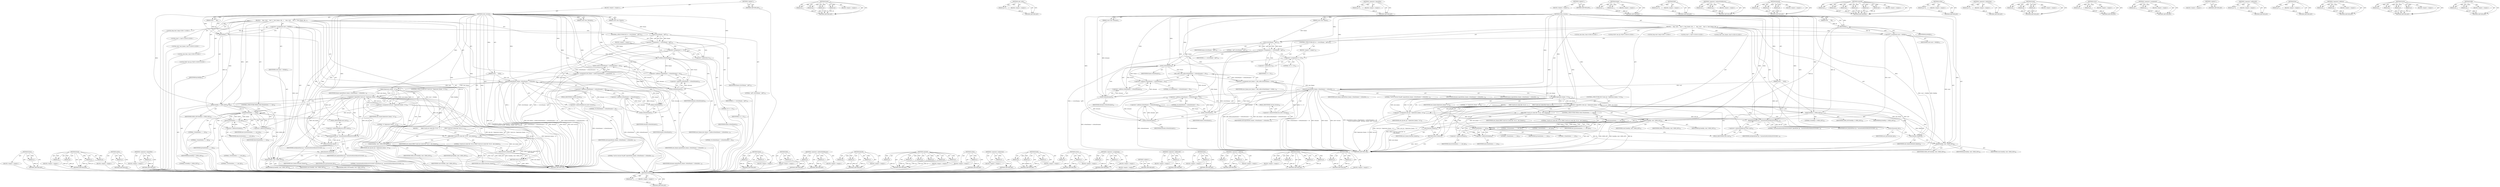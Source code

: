 digraph "ERR" {
vulnerable_238 [label=<(METHOD,fclose)>];
vulnerable_239 [label=<(PARAM,p1)>];
vulnerable_240 [label=<(BLOCK,&lt;empty&gt;,&lt;empty&gt;)>];
vulnerable_241 [label=<(METHOD_RETURN,ANY)>];
vulnerable_214 [label=<(METHOD,fread)>];
vulnerable_215 [label=<(PARAM,p1)>];
vulnerable_216 [label=<(PARAM,p2)>];
vulnerable_217 [label=<(PARAM,p3)>];
vulnerable_218 [label=<(PARAM,p4)>];
vulnerable_219 [label=<(BLOCK,&lt;empty&gt;,&lt;empty&gt;)>];
vulnerable_220 [label=<(METHOD_RETURN,ANY)>];
vulnerable_163 [label=<(METHOD,malloc)>];
vulnerable_164 [label=<(PARAM,p1)>];
vulnerable_165 [label=<(BLOCK,&lt;empty&gt;,&lt;empty&gt;)>];
vulnerable_166 [label=<(METHOD_RETURN,ANY)>];
vulnerable_190 [label=<(METHOD,&lt;operator&gt;.logicalNot)>];
vulnerable_191 [label=<(PARAM,p1)>];
vulnerable_192 [label=<(BLOCK,&lt;empty&gt;,&lt;empty&gt;)>];
vulnerable_193 [label=<(METHOD_RETURN,ANY)>];
vulnerable_6 [label=<(METHOD,&lt;global&gt;)<SUB>1</SUB>>];
vulnerable_7 [label=<(BLOCK,&lt;empty&gt;,&lt;empty&gt;)<SUB>1</SUB>>];
vulnerable_8 [label=<(METHOD,write_version)<SUB>1</SUB>>];
vulnerable_9 [label=<(PARAM,FILE       *fp)<SUB>2</SUB>>];
vulnerable_10 [label=<(PARAM,const char *fname)<SUB>3</SUB>>];
vulnerable_11 [label=<(PARAM,const char *dirname)<SUB>4</SUB>>];
vulnerable_12 [label=<(PARAM,xref_t     *xref)<SUB>5</SUB>>];
vulnerable_13 [label=<(BLOCK,{
    long  start;
    char *c, *new_fname, dat...,{
    long  start;
    char *c, *new_fname, dat...)<SUB>6</SUB>>];
vulnerable_14 [label="<(LOCAL,long start: long)<SUB>7</SUB>>"];
vulnerable_15 [label="<(LOCAL,char* c: char*)<SUB>8</SUB>>"];
vulnerable_16 [label="<(LOCAL,char* new_fname: char*)<SUB>8</SUB>>"];
vulnerable_17 [label="<(LOCAL,char data: char)<SUB>8</SUB>>"];
vulnerable_18 [label="<(LOCAL,FILE* new_fp: FILE*)<SUB>9</SUB>>"];
vulnerable_19 [label=<(&lt;operator&gt;.assignment,start = ftell(fp))<SUB>11</SUB>>];
vulnerable_20 [label=<(IDENTIFIER,start,start = ftell(fp))<SUB>11</SUB>>];
vulnerable_21 [label=<(ftell,ftell(fp))<SUB>11</SUB>>];
vulnerable_22 [label=<(IDENTIFIER,fp,ftell(fp))<SUB>11</SUB>>];
vulnerable_23 [label=<(CONTROL_STRUCTURE,IF,if ((c = strstr(fname, &quot;.pdf&quot;))))<SUB>14</SUB>>];
vulnerable_24 [label=<(&lt;operator&gt;.assignment,c = strstr(fname, &quot;.pdf&quot;))<SUB>14</SUB>>];
vulnerable_25 [label=<(IDENTIFIER,c,c = strstr(fname, &quot;.pdf&quot;))<SUB>14</SUB>>];
vulnerable_26 [label=<(strstr,strstr(fname, &quot;.pdf&quot;))<SUB>14</SUB>>];
vulnerable_27 [label=<(IDENTIFIER,fname,strstr(fname, &quot;.pdf&quot;))<SUB>14</SUB>>];
vulnerable_28 [label=<(LITERAL,&quot;.pdf&quot;,strstr(fname, &quot;.pdf&quot;))<SUB>14</SUB>>];
vulnerable_29 [label=<(BLOCK,&lt;empty&gt;,&lt;empty&gt;)<SUB>15</SUB>>];
vulnerable_30 [label=<(&lt;operator&gt;.assignment,*c = '\0')<SUB>15</SUB>>];
vulnerable_31 [label=<(&lt;operator&gt;.indirection,*c)<SUB>15</SUB>>];
vulnerable_32 [label=<(IDENTIFIER,c,*c = '\0')<SUB>15</SUB>>];
vulnerable_33 [label=<(LITERAL,'\0',*c = '\0')<SUB>15</SUB>>];
vulnerable_34 [label=<(&lt;operator&gt;.assignment,new_fname = malloc(strlen(fname) + strlen(dirna...)<SUB>16</SUB>>];
vulnerable_35 [label=<(IDENTIFIER,new_fname,new_fname = malloc(strlen(fname) + strlen(dirna...)<SUB>16</SUB>>];
vulnerable_36 [label=<(malloc,malloc(strlen(fname) + strlen(dirname) + 16))<SUB>16</SUB>>];
vulnerable_37 [label=<(&lt;operator&gt;.addition,strlen(fname) + strlen(dirname) + 16)<SUB>16</SUB>>];
vulnerable_38 [label=<(&lt;operator&gt;.addition,strlen(fname) + strlen(dirname))<SUB>16</SUB>>];
vulnerable_39 [label=<(strlen,strlen(fname))<SUB>16</SUB>>];
vulnerable_40 [label=<(IDENTIFIER,fname,strlen(fname))<SUB>16</SUB>>];
vulnerable_41 [label=<(strlen,strlen(dirname))<SUB>16</SUB>>];
vulnerable_42 [label=<(IDENTIFIER,dirname,strlen(dirname))<SUB>16</SUB>>];
vulnerable_43 [label=<(LITERAL,16,strlen(fname) + strlen(dirname) + 16)<SUB>16</SUB>>];
vulnerable_44 [label=<(snprintf,snprintf(new_fname, strlen(fname) + strlen(dirn...)<SUB>17</SUB>>];
vulnerable_45 [label=<(IDENTIFIER,new_fname,snprintf(new_fname, strlen(fname) + strlen(dirn...)<SUB>17</SUB>>];
vulnerable_46 [label=<(&lt;operator&gt;.addition,strlen(fname) + strlen(dirname) + 16)<SUB>17</SUB>>];
vulnerable_47 [label=<(&lt;operator&gt;.addition,strlen(fname) + strlen(dirname))<SUB>17</SUB>>];
vulnerable_48 [label=<(strlen,strlen(fname))<SUB>17</SUB>>];
vulnerable_49 [label=<(IDENTIFIER,fname,strlen(fname))<SUB>17</SUB>>];
vulnerable_50 [label=<(strlen,strlen(dirname))<SUB>17</SUB>>];
vulnerable_51 [label=<(IDENTIFIER,dirname,strlen(dirname))<SUB>17</SUB>>];
vulnerable_52 [label=<(LITERAL,16,strlen(fname) + strlen(dirname) + 16)<SUB>17</SUB>>];
vulnerable_53 [label=<(LITERAL,&quot;%s/%s-version-%d.pdf&quot;,snprintf(new_fname, strlen(fname) + strlen(dirn...)<SUB>18</SUB>>];
vulnerable_54 [label=<(IDENTIFIER,dirname,snprintf(new_fname, strlen(fname) + strlen(dirn...)<SUB>18</SUB>>];
vulnerable_55 [label=<(IDENTIFIER,fname,snprintf(new_fname, strlen(fname) + strlen(dirn...)<SUB>18</SUB>>];
vulnerable_56 [label=<(&lt;operator&gt;.indirectFieldAccess,xref-&gt;version)<SUB>18</SUB>>];
vulnerable_57 [label=<(IDENTIFIER,xref,snprintf(new_fname, strlen(fname) + strlen(dirn...)<SUB>18</SUB>>];
vulnerable_58 [label=<(FIELD_IDENTIFIER,version,version)<SUB>18</SUB>>];
vulnerable_59 [label=<(CONTROL_STRUCTURE,IF,if (!(new_fp = fopen(new_fname, &quot;w&quot;))))<SUB>20</SUB>>];
vulnerable_60 [label=<(&lt;operator&gt;.logicalNot,!(new_fp = fopen(new_fname, &quot;w&quot;)))<SUB>20</SUB>>];
vulnerable_61 [label=<(&lt;operator&gt;.assignment,new_fp = fopen(new_fname, &quot;w&quot;))<SUB>20</SUB>>];
vulnerable_62 [label=<(IDENTIFIER,new_fp,new_fp = fopen(new_fname, &quot;w&quot;))<SUB>20</SUB>>];
vulnerable_63 [label=<(fopen,fopen(new_fname, &quot;w&quot;))<SUB>20</SUB>>];
vulnerable_64 [label=<(IDENTIFIER,new_fname,fopen(new_fname, &quot;w&quot;))<SUB>20</SUB>>];
vulnerable_65 [label=<(LITERAL,&quot;w&quot;,fopen(new_fname, &quot;w&quot;))<SUB>20</SUB>>];
vulnerable_66 [label=<(BLOCK,{
        ERR(&quot;Could not create file '%s'\n&quot;, n...,{
        ERR(&quot;Could not create file '%s'\n&quot;, n...)<SUB>21</SUB>>];
vulnerable_67 [label=<(ERR,ERR(&quot;Could not create file '%s'\n&quot;, new_fname))<SUB>22</SUB>>];
vulnerable_68 [label=<(LITERAL,&quot;Could not create file '%s'\n&quot;,ERR(&quot;Could not create file '%s'\n&quot;, new_fname))<SUB>22</SUB>>];
vulnerable_69 [label=<(IDENTIFIER,new_fname,ERR(&quot;Could not create file '%s'\n&quot;, new_fname))<SUB>22</SUB>>];
vulnerable_70 [label=<(fseek,fseek(fp, start, SEEK_SET))<SUB>23</SUB>>];
vulnerable_71 [label=<(IDENTIFIER,fp,fseek(fp, start, SEEK_SET))<SUB>23</SUB>>];
vulnerable_72 [label=<(IDENTIFIER,start,fseek(fp, start, SEEK_SET))<SUB>23</SUB>>];
vulnerable_73 [label=<(IDENTIFIER,SEEK_SET,fseek(fp, start, SEEK_SET))<SUB>23</SUB>>];
vulnerable_74 [label=<(free,free(new_fname))<SUB>24</SUB>>];
vulnerable_75 [label=<(IDENTIFIER,new_fname,free(new_fname))<SUB>24</SUB>>];
vulnerable_76 [label=<(RETURN,return;,return;)<SUB>25</SUB>>];
vulnerable_77 [label=<(fseek,fseek(fp, 0, SEEK_SET))<SUB>29</SUB>>];
vulnerable_78 [label=<(IDENTIFIER,fp,fseek(fp, 0, SEEK_SET))<SUB>29</SUB>>];
vulnerable_79 [label=<(LITERAL,0,fseek(fp, 0, SEEK_SET))<SUB>29</SUB>>];
vulnerable_80 [label=<(IDENTIFIER,SEEK_SET,fseek(fp, 0, SEEK_SET))<SUB>29</SUB>>];
vulnerable_81 [label=<(CONTROL_STRUCTURE,WHILE,while (fread(&amp;data, 1, 1, fp)))<SUB>30</SUB>>];
vulnerable_82 [label=<(fread,fread(&amp;data, 1, 1, fp))<SUB>30</SUB>>];
vulnerable_83 [label=<(&lt;operator&gt;.addressOf,&amp;data)<SUB>30</SUB>>];
vulnerable_84 [label=<(IDENTIFIER,data,fread(&amp;data, 1, 1, fp))<SUB>30</SUB>>];
vulnerable_85 [label=<(LITERAL,1,fread(&amp;data, 1, 1, fp))<SUB>30</SUB>>];
vulnerable_86 [label=<(LITERAL,1,fread(&amp;data, 1, 1, fp))<SUB>30</SUB>>];
vulnerable_87 [label=<(IDENTIFIER,fp,fread(&amp;data, 1, 1, fp))<SUB>30</SUB>>];
vulnerable_88 [label=<(fwrite,fwrite(&amp;data, 1, 1, new_fp))<SUB>31</SUB>>];
vulnerable_89 [label=<(&lt;operator&gt;.addressOf,&amp;data)<SUB>31</SUB>>];
vulnerable_90 [label=<(IDENTIFIER,data,fwrite(&amp;data, 1, 1, new_fp))<SUB>31</SUB>>];
vulnerable_91 [label=<(LITERAL,1,fwrite(&amp;data, 1, 1, new_fp))<SUB>31</SUB>>];
vulnerable_92 [label=<(LITERAL,1,fwrite(&amp;data, 1, 1, new_fp))<SUB>31</SUB>>];
vulnerable_93 [label=<(IDENTIFIER,new_fp,fwrite(&amp;data, 1, 1, new_fp))<SUB>31</SUB>>];
vulnerable_94 [label=<(fprintf,fprintf(new_fp, &quot;\r\nstartxref\r\n%ld\r\n%%%%EO...)<SUB>34</SUB>>];
vulnerable_95 [label=<(IDENTIFIER,new_fp,fprintf(new_fp, &quot;\r\nstartxref\r\n%ld\r\n%%%%EO...)<SUB>34</SUB>>];
vulnerable_96 [label=<(LITERAL,&quot;\r\nstartxref\r\n%ld\r\n%%%%EOF&quot;,fprintf(new_fp, &quot;\r\nstartxref\r\n%ld\r\n%%%%EO...)<SUB>34</SUB>>];
vulnerable_97 [label=<(&lt;operator&gt;.indirectFieldAccess,xref-&gt;start)<SUB>34</SUB>>];
vulnerable_98 [label=<(IDENTIFIER,xref,fprintf(new_fp, &quot;\r\nstartxref\r\n%ld\r\n%%%%EO...)<SUB>34</SUB>>];
vulnerable_99 [label=<(FIELD_IDENTIFIER,start,start)<SUB>34</SUB>>];
vulnerable_100 [label=<(fclose,fclose(new_fp))<SUB>37</SUB>>];
vulnerable_101 [label=<(IDENTIFIER,new_fp,fclose(new_fp))<SUB>37</SUB>>];
vulnerable_102 [label=<(free,free(new_fname))<SUB>38</SUB>>];
vulnerable_103 [label=<(IDENTIFIER,new_fname,free(new_fname))<SUB>38</SUB>>];
vulnerable_104 [label=<(fseek,fseek(fp, start, SEEK_SET))<SUB>39</SUB>>];
vulnerable_105 [label=<(IDENTIFIER,fp,fseek(fp, start, SEEK_SET))<SUB>39</SUB>>];
vulnerable_106 [label=<(IDENTIFIER,start,fseek(fp, start, SEEK_SET))<SUB>39</SUB>>];
vulnerable_107 [label=<(IDENTIFIER,SEEK_SET,fseek(fp, start, SEEK_SET))<SUB>39</SUB>>];
vulnerable_108 [label=<(METHOD_RETURN,void)<SUB>1</SUB>>];
vulnerable_110 [label=<(METHOD_RETURN,ANY)<SUB>1</SUB>>];
vulnerable_194 [label=<(METHOD,fopen)>];
vulnerable_195 [label=<(PARAM,p1)>];
vulnerable_196 [label=<(PARAM,p2)>];
vulnerable_197 [label=<(BLOCK,&lt;empty&gt;,&lt;empty&gt;)>];
vulnerable_198 [label=<(METHOD_RETURN,ANY)>];
vulnerable_150 [label=<(METHOD,ftell)>];
vulnerable_151 [label=<(PARAM,p1)>];
vulnerable_152 [label=<(BLOCK,&lt;empty&gt;,&lt;empty&gt;)>];
vulnerable_153 [label=<(METHOD_RETURN,ANY)>];
vulnerable_185 [label=<(METHOD,&lt;operator&gt;.indirectFieldAccess)>];
vulnerable_186 [label=<(PARAM,p1)>];
vulnerable_187 [label=<(PARAM,p2)>];
vulnerable_188 [label=<(BLOCK,&lt;empty&gt;,&lt;empty&gt;)>];
vulnerable_189 [label=<(METHOD_RETURN,ANY)>];
vulnerable_232 [label=<(METHOD,fprintf)>];
vulnerable_233 [label=<(PARAM,p1)>];
vulnerable_234 [label=<(PARAM,p2)>];
vulnerable_235 [label=<(PARAM,p3)>];
vulnerable_236 [label=<(BLOCK,&lt;empty&gt;,&lt;empty&gt;)>];
vulnerable_237 [label=<(METHOD_RETURN,ANY)>];
vulnerable_176 [label=<(METHOD,snprintf)>];
vulnerable_177 [label=<(PARAM,p1)>];
vulnerable_178 [label=<(PARAM,p2)>];
vulnerable_179 [label=<(PARAM,p3)>];
vulnerable_180 [label=<(PARAM,p4)>];
vulnerable_181 [label=<(PARAM,p5)>];
vulnerable_182 [label=<(PARAM,p6)>];
vulnerable_183 [label=<(BLOCK,&lt;empty&gt;,&lt;empty&gt;)>];
vulnerable_184 [label=<(METHOD_RETURN,ANY)>];
vulnerable_172 [label=<(METHOD,strlen)>];
vulnerable_173 [label=<(PARAM,p1)>];
vulnerable_174 [label=<(BLOCK,&lt;empty&gt;,&lt;empty&gt;)>];
vulnerable_175 [label=<(METHOD_RETURN,ANY)>];
vulnerable_159 [label=<(METHOD,&lt;operator&gt;.indirection)>];
vulnerable_160 [label=<(PARAM,p1)>];
vulnerable_161 [label=<(BLOCK,&lt;empty&gt;,&lt;empty&gt;)>];
vulnerable_162 [label=<(METHOD_RETURN,ANY)>];
vulnerable_204 [label=<(METHOD,fseek)>];
vulnerable_205 [label=<(PARAM,p1)>];
vulnerable_206 [label=<(PARAM,p2)>];
vulnerable_207 [label=<(PARAM,p3)>];
vulnerable_208 [label=<(BLOCK,&lt;empty&gt;,&lt;empty&gt;)>];
vulnerable_209 [label=<(METHOD_RETURN,ANY)>];
vulnerable_154 [label=<(METHOD,strstr)>];
vulnerable_155 [label=<(PARAM,p1)>];
vulnerable_156 [label=<(PARAM,p2)>];
vulnerable_157 [label=<(BLOCK,&lt;empty&gt;,&lt;empty&gt;)>];
vulnerable_158 [label=<(METHOD_RETURN,ANY)>];
vulnerable_145 [label=<(METHOD,&lt;operator&gt;.assignment)>];
vulnerable_146 [label=<(PARAM,p1)>];
vulnerable_147 [label=<(PARAM,p2)>];
vulnerable_148 [label=<(BLOCK,&lt;empty&gt;,&lt;empty&gt;)>];
vulnerable_149 [label=<(METHOD_RETURN,ANY)>];
vulnerable_139 [label=<(METHOD,&lt;global&gt;)<SUB>1</SUB>>];
vulnerable_140 [label=<(BLOCK,&lt;empty&gt;,&lt;empty&gt;)>];
vulnerable_141 [label=<(METHOD_RETURN,ANY)>];
vulnerable_221 [label=<(METHOD,&lt;operator&gt;.addressOf)>];
vulnerable_222 [label=<(PARAM,p1)>];
vulnerable_223 [label=<(BLOCK,&lt;empty&gt;,&lt;empty&gt;)>];
vulnerable_224 [label=<(METHOD_RETURN,ANY)>];
vulnerable_210 [label=<(METHOD,free)>];
vulnerable_211 [label=<(PARAM,p1)>];
vulnerable_212 [label=<(BLOCK,&lt;empty&gt;,&lt;empty&gt;)>];
vulnerable_213 [label=<(METHOD_RETURN,ANY)>];
vulnerable_167 [label=<(METHOD,&lt;operator&gt;.addition)>];
vulnerable_168 [label=<(PARAM,p1)>];
vulnerable_169 [label=<(PARAM,p2)>];
vulnerable_170 [label=<(BLOCK,&lt;empty&gt;,&lt;empty&gt;)>];
vulnerable_171 [label=<(METHOD_RETURN,ANY)>];
vulnerable_225 [label=<(METHOD,fwrite)>];
vulnerable_226 [label=<(PARAM,p1)>];
vulnerable_227 [label=<(PARAM,p2)>];
vulnerable_228 [label=<(PARAM,p3)>];
vulnerable_229 [label=<(PARAM,p4)>];
vulnerable_230 [label=<(BLOCK,&lt;empty&gt;,&lt;empty&gt;)>];
vulnerable_231 [label=<(METHOD_RETURN,ANY)>];
vulnerable_199 [label=<(METHOD,ERR)>];
vulnerable_200 [label=<(PARAM,p1)>];
vulnerable_201 [label=<(PARAM,p2)>];
vulnerable_202 [label=<(BLOCK,&lt;empty&gt;,&lt;empty&gt;)>];
vulnerable_203 [label=<(METHOD_RETURN,ANY)>];
fixed_238 [label=<(METHOD,fclose)>];
fixed_239 [label=<(PARAM,p1)>];
fixed_240 [label=<(BLOCK,&lt;empty&gt;,&lt;empty&gt;)>];
fixed_241 [label=<(METHOD_RETURN,ANY)>];
fixed_214 [label=<(METHOD,fread)>];
fixed_215 [label=<(PARAM,p1)>];
fixed_216 [label=<(PARAM,p2)>];
fixed_217 [label=<(PARAM,p3)>];
fixed_218 [label=<(PARAM,p4)>];
fixed_219 [label=<(BLOCK,&lt;empty&gt;,&lt;empty&gt;)>];
fixed_220 [label=<(METHOD_RETURN,ANY)>];
fixed_163 [label=<(METHOD,safe_calloc)>];
fixed_164 [label=<(PARAM,p1)>];
fixed_165 [label=<(BLOCK,&lt;empty&gt;,&lt;empty&gt;)>];
fixed_166 [label=<(METHOD_RETURN,ANY)>];
fixed_190 [label=<(METHOD,&lt;operator&gt;.logicalNot)>];
fixed_191 [label=<(PARAM,p1)>];
fixed_192 [label=<(BLOCK,&lt;empty&gt;,&lt;empty&gt;)>];
fixed_193 [label=<(METHOD_RETURN,ANY)>];
fixed_6 [label=<(METHOD,&lt;global&gt;)<SUB>1</SUB>>];
fixed_7 [label=<(BLOCK,&lt;empty&gt;,&lt;empty&gt;)<SUB>1</SUB>>];
fixed_8 [label=<(METHOD,write_version)<SUB>1</SUB>>];
fixed_9 [label=<(PARAM,FILE       *fp)<SUB>2</SUB>>];
fixed_10 [label=<(PARAM,const char *fname)<SUB>3</SUB>>];
fixed_11 [label=<(PARAM,const char *dirname)<SUB>4</SUB>>];
fixed_12 [label=<(PARAM,xref_t     *xref)<SUB>5</SUB>>];
fixed_13 [label=<(BLOCK,{
    long  start;
    char *c, *new_fname, dat...,{
    long  start;
    char *c, *new_fname, dat...)<SUB>6</SUB>>];
fixed_14 [label="<(LOCAL,long start: long)<SUB>7</SUB>>"];
fixed_15 [label="<(LOCAL,char* c: char*)<SUB>8</SUB>>"];
fixed_16 [label="<(LOCAL,char* new_fname: char*)<SUB>8</SUB>>"];
fixed_17 [label="<(LOCAL,char data: char)<SUB>8</SUB>>"];
fixed_18 [label="<(LOCAL,FILE* new_fp: FILE*)<SUB>9</SUB>>"];
fixed_19 [label=<(&lt;operator&gt;.assignment,start = ftell(fp))<SUB>11</SUB>>];
fixed_20 [label=<(IDENTIFIER,start,start = ftell(fp))<SUB>11</SUB>>];
fixed_21 [label=<(ftell,ftell(fp))<SUB>11</SUB>>];
fixed_22 [label=<(IDENTIFIER,fp,ftell(fp))<SUB>11</SUB>>];
fixed_23 [label=<(CONTROL_STRUCTURE,IF,if ((c = strstr(fname, &quot;.pdf&quot;))))<SUB>14</SUB>>];
fixed_24 [label=<(&lt;operator&gt;.assignment,c = strstr(fname, &quot;.pdf&quot;))<SUB>14</SUB>>];
fixed_25 [label=<(IDENTIFIER,c,c = strstr(fname, &quot;.pdf&quot;))<SUB>14</SUB>>];
fixed_26 [label=<(strstr,strstr(fname, &quot;.pdf&quot;))<SUB>14</SUB>>];
fixed_27 [label=<(IDENTIFIER,fname,strstr(fname, &quot;.pdf&quot;))<SUB>14</SUB>>];
fixed_28 [label=<(LITERAL,&quot;.pdf&quot;,strstr(fname, &quot;.pdf&quot;))<SUB>14</SUB>>];
fixed_29 [label=<(BLOCK,&lt;empty&gt;,&lt;empty&gt;)<SUB>15</SUB>>];
fixed_30 [label=<(&lt;operator&gt;.assignment,*c = '\0')<SUB>15</SUB>>];
fixed_31 [label=<(&lt;operator&gt;.indirection,*c)<SUB>15</SUB>>];
fixed_32 [label=<(IDENTIFIER,c,*c = '\0')<SUB>15</SUB>>];
fixed_33 [label=<(LITERAL,'\0',*c = '\0')<SUB>15</SUB>>];
fixed_34 [label=<(&lt;operator&gt;.assignment,new_fname = safe_calloc(strlen(fname) + strlen(...)<SUB>16</SUB>>];
fixed_35 [label=<(IDENTIFIER,new_fname,new_fname = safe_calloc(strlen(fname) + strlen(...)<SUB>16</SUB>>];
fixed_36 [label=<(safe_calloc,safe_calloc(strlen(fname) + strlen(dirname) + 16))<SUB>16</SUB>>];
fixed_37 [label=<(&lt;operator&gt;.addition,strlen(fname) + strlen(dirname) + 16)<SUB>16</SUB>>];
fixed_38 [label=<(&lt;operator&gt;.addition,strlen(fname) + strlen(dirname))<SUB>16</SUB>>];
fixed_39 [label=<(strlen,strlen(fname))<SUB>16</SUB>>];
fixed_40 [label=<(IDENTIFIER,fname,strlen(fname))<SUB>16</SUB>>];
fixed_41 [label=<(strlen,strlen(dirname))<SUB>16</SUB>>];
fixed_42 [label=<(IDENTIFIER,dirname,strlen(dirname))<SUB>16</SUB>>];
fixed_43 [label=<(LITERAL,16,strlen(fname) + strlen(dirname) + 16)<SUB>16</SUB>>];
fixed_44 [label=<(snprintf,snprintf(new_fname, strlen(fname) + strlen(dirn...)<SUB>17</SUB>>];
fixed_45 [label=<(IDENTIFIER,new_fname,snprintf(new_fname, strlen(fname) + strlen(dirn...)<SUB>17</SUB>>];
fixed_46 [label=<(&lt;operator&gt;.addition,strlen(fname) + strlen(dirname) + 16)<SUB>17</SUB>>];
fixed_47 [label=<(&lt;operator&gt;.addition,strlen(fname) + strlen(dirname))<SUB>17</SUB>>];
fixed_48 [label=<(strlen,strlen(fname))<SUB>17</SUB>>];
fixed_49 [label=<(IDENTIFIER,fname,strlen(fname))<SUB>17</SUB>>];
fixed_50 [label=<(strlen,strlen(dirname))<SUB>17</SUB>>];
fixed_51 [label=<(IDENTIFIER,dirname,strlen(dirname))<SUB>17</SUB>>];
fixed_52 [label=<(LITERAL,16,strlen(fname) + strlen(dirname) + 16)<SUB>17</SUB>>];
fixed_53 [label=<(LITERAL,&quot;%s/%s-version-%d.pdf&quot;,snprintf(new_fname, strlen(fname) + strlen(dirn...)<SUB>18</SUB>>];
fixed_54 [label=<(IDENTIFIER,dirname,snprintf(new_fname, strlen(fname) + strlen(dirn...)<SUB>18</SUB>>];
fixed_55 [label=<(IDENTIFIER,fname,snprintf(new_fname, strlen(fname) + strlen(dirn...)<SUB>18</SUB>>];
fixed_56 [label=<(&lt;operator&gt;.indirectFieldAccess,xref-&gt;version)<SUB>18</SUB>>];
fixed_57 [label=<(IDENTIFIER,xref,snprintf(new_fname, strlen(fname) + strlen(dirn...)<SUB>18</SUB>>];
fixed_58 [label=<(FIELD_IDENTIFIER,version,version)<SUB>18</SUB>>];
fixed_59 [label=<(CONTROL_STRUCTURE,IF,if (!(new_fp = fopen(new_fname, &quot;w&quot;))))<SUB>20</SUB>>];
fixed_60 [label=<(&lt;operator&gt;.logicalNot,!(new_fp = fopen(new_fname, &quot;w&quot;)))<SUB>20</SUB>>];
fixed_61 [label=<(&lt;operator&gt;.assignment,new_fp = fopen(new_fname, &quot;w&quot;))<SUB>20</SUB>>];
fixed_62 [label=<(IDENTIFIER,new_fp,new_fp = fopen(new_fname, &quot;w&quot;))<SUB>20</SUB>>];
fixed_63 [label=<(fopen,fopen(new_fname, &quot;w&quot;))<SUB>20</SUB>>];
fixed_64 [label=<(IDENTIFIER,new_fname,fopen(new_fname, &quot;w&quot;))<SUB>20</SUB>>];
fixed_65 [label=<(LITERAL,&quot;w&quot;,fopen(new_fname, &quot;w&quot;))<SUB>20</SUB>>];
fixed_66 [label=<(BLOCK,{
        ERR(&quot;Could not create file '%s'\n&quot;, n...,{
        ERR(&quot;Could not create file '%s'\n&quot;, n...)<SUB>21</SUB>>];
fixed_67 [label=<(ERR,ERR(&quot;Could not create file '%s'\n&quot;, new_fname))<SUB>22</SUB>>];
fixed_68 [label=<(LITERAL,&quot;Could not create file '%s'\n&quot;,ERR(&quot;Could not create file '%s'\n&quot;, new_fname))<SUB>22</SUB>>];
fixed_69 [label=<(IDENTIFIER,new_fname,ERR(&quot;Could not create file '%s'\n&quot;, new_fname))<SUB>22</SUB>>];
fixed_70 [label=<(fseek,fseek(fp, start, SEEK_SET))<SUB>23</SUB>>];
fixed_71 [label=<(IDENTIFIER,fp,fseek(fp, start, SEEK_SET))<SUB>23</SUB>>];
fixed_72 [label=<(IDENTIFIER,start,fseek(fp, start, SEEK_SET))<SUB>23</SUB>>];
fixed_73 [label=<(IDENTIFIER,SEEK_SET,fseek(fp, start, SEEK_SET))<SUB>23</SUB>>];
fixed_74 [label=<(free,free(new_fname))<SUB>24</SUB>>];
fixed_75 [label=<(IDENTIFIER,new_fname,free(new_fname))<SUB>24</SUB>>];
fixed_76 [label=<(RETURN,return;,return;)<SUB>25</SUB>>];
fixed_77 [label=<(fseek,fseek(fp, 0, SEEK_SET))<SUB>29</SUB>>];
fixed_78 [label=<(IDENTIFIER,fp,fseek(fp, 0, SEEK_SET))<SUB>29</SUB>>];
fixed_79 [label=<(LITERAL,0,fseek(fp, 0, SEEK_SET))<SUB>29</SUB>>];
fixed_80 [label=<(IDENTIFIER,SEEK_SET,fseek(fp, 0, SEEK_SET))<SUB>29</SUB>>];
fixed_81 [label=<(CONTROL_STRUCTURE,WHILE,while (fread(&amp;data, 1, 1, fp)))<SUB>30</SUB>>];
fixed_82 [label=<(fread,fread(&amp;data, 1, 1, fp))<SUB>30</SUB>>];
fixed_83 [label=<(&lt;operator&gt;.addressOf,&amp;data)<SUB>30</SUB>>];
fixed_84 [label=<(IDENTIFIER,data,fread(&amp;data, 1, 1, fp))<SUB>30</SUB>>];
fixed_85 [label=<(LITERAL,1,fread(&amp;data, 1, 1, fp))<SUB>30</SUB>>];
fixed_86 [label=<(LITERAL,1,fread(&amp;data, 1, 1, fp))<SUB>30</SUB>>];
fixed_87 [label=<(IDENTIFIER,fp,fread(&amp;data, 1, 1, fp))<SUB>30</SUB>>];
fixed_88 [label=<(fwrite,fwrite(&amp;data, 1, 1, new_fp))<SUB>31</SUB>>];
fixed_89 [label=<(&lt;operator&gt;.addressOf,&amp;data)<SUB>31</SUB>>];
fixed_90 [label=<(IDENTIFIER,data,fwrite(&amp;data, 1, 1, new_fp))<SUB>31</SUB>>];
fixed_91 [label=<(LITERAL,1,fwrite(&amp;data, 1, 1, new_fp))<SUB>31</SUB>>];
fixed_92 [label=<(LITERAL,1,fwrite(&amp;data, 1, 1, new_fp))<SUB>31</SUB>>];
fixed_93 [label=<(IDENTIFIER,new_fp,fwrite(&amp;data, 1, 1, new_fp))<SUB>31</SUB>>];
fixed_94 [label=<(fprintf,fprintf(new_fp, &quot;\r\nstartxref\r\n%ld\r\n%%%%EO...)<SUB>34</SUB>>];
fixed_95 [label=<(IDENTIFIER,new_fp,fprintf(new_fp, &quot;\r\nstartxref\r\n%ld\r\n%%%%EO...)<SUB>34</SUB>>];
fixed_96 [label=<(LITERAL,&quot;\r\nstartxref\r\n%ld\r\n%%%%EOF&quot;,fprintf(new_fp, &quot;\r\nstartxref\r\n%ld\r\n%%%%EO...)<SUB>34</SUB>>];
fixed_97 [label=<(&lt;operator&gt;.indirectFieldAccess,xref-&gt;start)<SUB>34</SUB>>];
fixed_98 [label=<(IDENTIFIER,xref,fprintf(new_fp, &quot;\r\nstartxref\r\n%ld\r\n%%%%EO...)<SUB>34</SUB>>];
fixed_99 [label=<(FIELD_IDENTIFIER,start,start)<SUB>34</SUB>>];
fixed_100 [label=<(fclose,fclose(new_fp))<SUB>37</SUB>>];
fixed_101 [label=<(IDENTIFIER,new_fp,fclose(new_fp))<SUB>37</SUB>>];
fixed_102 [label=<(free,free(new_fname))<SUB>38</SUB>>];
fixed_103 [label=<(IDENTIFIER,new_fname,free(new_fname))<SUB>38</SUB>>];
fixed_104 [label=<(fseek,fseek(fp, start, SEEK_SET))<SUB>39</SUB>>];
fixed_105 [label=<(IDENTIFIER,fp,fseek(fp, start, SEEK_SET))<SUB>39</SUB>>];
fixed_106 [label=<(IDENTIFIER,start,fseek(fp, start, SEEK_SET))<SUB>39</SUB>>];
fixed_107 [label=<(IDENTIFIER,SEEK_SET,fseek(fp, start, SEEK_SET))<SUB>39</SUB>>];
fixed_108 [label=<(METHOD_RETURN,void)<SUB>1</SUB>>];
fixed_110 [label=<(METHOD_RETURN,ANY)<SUB>1</SUB>>];
fixed_194 [label=<(METHOD,fopen)>];
fixed_195 [label=<(PARAM,p1)>];
fixed_196 [label=<(PARAM,p2)>];
fixed_197 [label=<(BLOCK,&lt;empty&gt;,&lt;empty&gt;)>];
fixed_198 [label=<(METHOD_RETURN,ANY)>];
fixed_150 [label=<(METHOD,ftell)>];
fixed_151 [label=<(PARAM,p1)>];
fixed_152 [label=<(BLOCK,&lt;empty&gt;,&lt;empty&gt;)>];
fixed_153 [label=<(METHOD_RETURN,ANY)>];
fixed_185 [label=<(METHOD,&lt;operator&gt;.indirectFieldAccess)>];
fixed_186 [label=<(PARAM,p1)>];
fixed_187 [label=<(PARAM,p2)>];
fixed_188 [label=<(BLOCK,&lt;empty&gt;,&lt;empty&gt;)>];
fixed_189 [label=<(METHOD_RETURN,ANY)>];
fixed_232 [label=<(METHOD,fprintf)>];
fixed_233 [label=<(PARAM,p1)>];
fixed_234 [label=<(PARAM,p2)>];
fixed_235 [label=<(PARAM,p3)>];
fixed_236 [label=<(BLOCK,&lt;empty&gt;,&lt;empty&gt;)>];
fixed_237 [label=<(METHOD_RETURN,ANY)>];
fixed_176 [label=<(METHOD,snprintf)>];
fixed_177 [label=<(PARAM,p1)>];
fixed_178 [label=<(PARAM,p2)>];
fixed_179 [label=<(PARAM,p3)>];
fixed_180 [label=<(PARAM,p4)>];
fixed_181 [label=<(PARAM,p5)>];
fixed_182 [label=<(PARAM,p6)>];
fixed_183 [label=<(BLOCK,&lt;empty&gt;,&lt;empty&gt;)>];
fixed_184 [label=<(METHOD_RETURN,ANY)>];
fixed_172 [label=<(METHOD,strlen)>];
fixed_173 [label=<(PARAM,p1)>];
fixed_174 [label=<(BLOCK,&lt;empty&gt;,&lt;empty&gt;)>];
fixed_175 [label=<(METHOD_RETURN,ANY)>];
fixed_159 [label=<(METHOD,&lt;operator&gt;.indirection)>];
fixed_160 [label=<(PARAM,p1)>];
fixed_161 [label=<(BLOCK,&lt;empty&gt;,&lt;empty&gt;)>];
fixed_162 [label=<(METHOD_RETURN,ANY)>];
fixed_204 [label=<(METHOD,fseek)>];
fixed_205 [label=<(PARAM,p1)>];
fixed_206 [label=<(PARAM,p2)>];
fixed_207 [label=<(PARAM,p3)>];
fixed_208 [label=<(BLOCK,&lt;empty&gt;,&lt;empty&gt;)>];
fixed_209 [label=<(METHOD_RETURN,ANY)>];
fixed_154 [label=<(METHOD,strstr)>];
fixed_155 [label=<(PARAM,p1)>];
fixed_156 [label=<(PARAM,p2)>];
fixed_157 [label=<(BLOCK,&lt;empty&gt;,&lt;empty&gt;)>];
fixed_158 [label=<(METHOD_RETURN,ANY)>];
fixed_145 [label=<(METHOD,&lt;operator&gt;.assignment)>];
fixed_146 [label=<(PARAM,p1)>];
fixed_147 [label=<(PARAM,p2)>];
fixed_148 [label=<(BLOCK,&lt;empty&gt;,&lt;empty&gt;)>];
fixed_149 [label=<(METHOD_RETURN,ANY)>];
fixed_139 [label=<(METHOD,&lt;global&gt;)<SUB>1</SUB>>];
fixed_140 [label=<(BLOCK,&lt;empty&gt;,&lt;empty&gt;)>];
fixed_141 [label=<(METHOD_RETURN,ANY)>];
fixed_221 [label=<(METHOD,&lt;operator&gt;.addressOf)>];
fixed_222 [label=<(PARAM,p1)>];
fixed_223 [label=<(BLOCK,&lt;empty&gt;,&lt;empty&gt;)>];
fixed_224 [label=<(METHOD_RETURN,ANY)>];
fixed_210 [label=<(METHOD,free)>];
fixed_211 [label=<(PARAM,p1)>];
fixed_212 [label=<(BLOCK,&lt;empty&gt;,&lt;empty&gt;)>];
fixed_213 [label=<(METHOD_RETURN,ANY)>];
fixed_167 [label=<(METHOD,&lt;operator&gt;.addition)>];
fixed_168 [label=<(PARAM,p1)>];
fixed_169 [label=<(PARAM,p2)>];
fixed_170 [label=<(BLOCK,&lt;empty&gt;,&lt;empty&gt;)>];
fixed_171 [label=<(METHOD_RETURN,ANY)>];
fixed_225 [label=<(METHOD,fwrite)>];
fixed_226 [label=<(PARAM,p1)>];
fixed_227 [label=<(PARAM,p2)>];
fixed_228 [label=<(PARAM,p3)>];
fixed_229 [label=<(PARAM,p4)>];
fixed_230 [label=<(BLOCK,&lt;empty&gt;,&lt;empty&gt;)>];
fixed_231 [label=<(METHOD_RETURN,ANY)>];
fixed_199 [label=<(METHOD,ERR)>];
fixed_200 [label=<(PARAM,p1)>];
fixed_201 [label=<(PARAM,p2)>];
fixed_202 [label=<(BLOCK,&lt;empty&gt;,&lt;empty&gt;)>];
fixed_203 [label=<(METHOD_RETURN,ANY)>];
vulnerable_238 -> vulnerable_239  [key=0, label="AST: "];
vulnerable_238 -> vulnerable_239  [key=1, label="DDG: "];
vulnerable_238 -> vulnerable_240  [key=0, label="AST: "];
vulnerable_238 -> vulnerable_241  [key=0, label="AST: "];
vulnerable_238 -> vulnerable_241  [key=1, label="CFG: "];
vulnerable_239 -> vulnerable_241  [key=0, label="DDG: p1"];
vulnerable_240 -> fixed_238  [key=0];
vulnerable_241 -> fixed_238  [key=0];
vulnerable_214 -> vulnerable_215  [key=0, label="AST: "];
vulnerable_214 -> vulnerable_215  [key=1, label="DDG: "];
vulnerable_214 -> vulnerable_219  [key=0, label="AST: "];
vulnerable_214 -> vulnerable_216  [key=0, label="AST: "];
vulnerable_214 -> vulnerable_216  [key=1, label="DDG: "];
vulnerable_214 -> vulnerable_220  [key=0, label="AST: "];
vulnerable_214 -> vulnerable_220  [key=1, label="CFG: "];
vulnerable_214 -> vulnerable_217  [key=0, label="AST: "];
vulnerable_214 -> vulnerable_217  [key=1, label="DDG: "];
vulnerable_214 -> vulnerable_218  [key=0, label="AST: "];
vulnerable_214 -> vulnerable_218  [key=1, label="DDG: "];
vulnerable_215 -> vulnerable_220  [key=0, label="DDG: p1"];
vulnerable_216 -> vulnerable_220  [key=0, label="DDG: p2"];
vulnerable_217 -> vulnerable_220  [key=0, label="DDG: p3"];
vulnerable_218 -> vulnerable_220  [key=0, label="DDG: p4"];
vulnerable_219 -> fixed_238  [key=0];
vulnerable_220 -> fixed_238  [key=0];
vulnerable_163 -> vulnerable_164  [key=0, label="AST: "];
vulnerable_163 -> vulnerable_164  [key=1, label="DDG: "];
vulnerable_163 -> vulnerable_165  [key=0, label="AST: "];
vulnerable_163 -> vulnerable_166  [key=0, label="AST: "];
vulnerable_163 -> vulnerable_166  [key=1, label="CFG: "];
vulnerable_164 -> vulnerable_166  [key=0, label="DDG: p1"];
vulnerable_165 -> fixed_238  [key=0];
vulnerable_166 -> fixed_238  [key=0];
vulnerable_190 -> vulnerable_191  [key=0, label="AST: "];
vulnerable_190 -> vulnerable_191  [key=1, label="DDG: "];
vulnerable_190 -> vulnerable_192  [key=0, label="AST: "];
vulnerable_190 -> vulnerable_193  [key=0, label="AST: "];
vulnerable_190 -> vulnerable_193  [key=1, label="CFG: "];
vulnerable_191 -> vulnerable_193  [key=0, label="DDG: p1"];
vulnerable_192 -> fixed_238  [key=0];
vulnerable_193 -> fixed_238  [key=0];
vulnerable_6 -> vulnerable_7  [key=0, label="AST: "];
vulnerable_6 -> vulnerable_110  [key=0, label="AST: "];
vulnerable_6 -> vulnerable_110  [key=1, label="CFG: "];
vulnerable_7 -> vulnerable_8  [key=0, label="AST: "];
vulnerable_8 -> vulnerable_9  [key=0, label="AST: "];
vulnerable_8 -> vulnerable_9  [key=1, label="DDG: "];
vulnerable_8 -> vulnerable_10  [key=0, label="AST: "];
vulnerable_8 -> vulnerable_10  [key=1, label="DDG: "];
vulnerable_8 -> vulnerable_11  [key=0, label="AST: "];
vulnerable_8 -> vulnerable_11  [key=1, label="DDG: "];
vulnerable_8 -> vulnerable_12  [key=0, label="AST: "];
vulnerable_8 -> vulnerable_12  [key=1, label="DDG: "];
vulnerable_8 -> vulnerable_13  [key=0, label="AST: "];
vulnerable_8 -> vulnerable_108  [key=0, label="AST: "];
vulnerable_8 -> vulnerable_21  [key=0, label="CFG: "];
vulnerable_8 -> vulnerable_21  [key=1, label="DDG: "];
vulnerable_8 -> vulnerable_44  [key=0, label="DDG: "];
vulnerable_8 -> vulnerable_77  [key=0, label="DDG: "];
vulnerable_8 -> vulnerable_88  [key=0, label="DDG: "];
vulnerable_8 -> vulnerable_94  [key=0, label="DDG: "];
vulnerable_8 -> vulnerable_100  [key=0, label="DDG: "];
vulnerable_8 -> vulnerable_102  [key=0, label="DDG: "];
vulnerable_8 -> vulnerable_104  [key=0, label="DDG: "];
vulnerable_8 -> vulnerable_30  [key=0, label="DDG: "];
vulnerable_8 -> vulnerable_36  [key=0, label="DDG: "];
vulnerable_8 -> vulnerable_46  [key=0, label="DDG: "];
vulnerable_8 -> vulnerable_76  [key=0, label="DDG: "];
vulnerable_8 -> vulnerable_82  [key=0, label="DDG: "];
vulnerable_8 -> vulnerable_26  [key=0, label="DDG: "];
vulnerable_8 -> vulnerable_37  [key=0, label="DDG: "];
vulnerable_8 -> vulnerable_67  [key=0, label="DDG: "];
vulnerable_8 -> vulnerable_70  [key=0, label="DDG: "];
vulnerable_8 -> vulnerable_74  [key=0, label="DDG: "];
vulnerable_8 -> vulnerable_48  [key=0, label="DDG: "];
vulnerable_8 -> vulnerable_50  [key=0, label="DDG: "];
vulnerable_8 -> vulnerable_63  [key=0, label="DDG: "];
vulnerable_8 -> vulnerable_39  [key=0, label="DDG: "];
vulnerable_8 -> vulnerable_41  [key=0, label="DDG: "];
vulnerable_9 -> vulnerable_21  [key=0, label="DDG: fp"];
vulnerable_10 -> vulnerable_26  [key=0, label="DDG: fname"];
vulnerable_11 -> vulnerable_41  [key=0, label="DDG: dirname"];
vulnerable_12 -> vulnerable_108  [key=0, label="DDG: xref"];
vulnerable_12 -> vulnerable_44  [key=0, label="DDG: xref"];
vulnerable_12 -> vulnerable_94  [key=0, label="DDG: xref"];
vulnerable_13 -> vulnerable_14  [key=0, label="AST: "];
vulnerable_13 -> vulnerable_15  [key=0, label="AST: "];
vulnerable_13 -> vulnerable_16  [key=0, label="AST: "];
vulnerable_13 -> vulnerable_17  [key=0, label="AST: "];
vulnerable_13 -> vulnerable_18  [key=0, label="AST: "];
vulnerable_13 -> vulnerable_19  [key=0, label="AST: "];
vulnerable_13 -> vulnerable_23  [key=0, label="AST: "];
vulnerable_13 -> vulnerable_34  [key=0, label="AST: "];
vulnerable_13 -> vulnerable_44  [key=0, label="AST: "];
vulnerable_13 -> vulnerable_59  [key=0, label="AST: "];
vulnerable_13 -> vulnerable_77  [key=0, label="AST: "];
vulnerable_13 -> vulnerable_81  [key=0, label="AST: "];
vulnerable_13 -> vulnerable_94  [key=0, label="AST: "];
vulnerable_13 -> vulnerable_100  [key=0, label="AST: "];
vulnerable_13 -> vulnerable_102  [key=0, label="AST: "];
vulnerable_13 -> vulnerable_104  [key=0, label="AST: "];
vulnerable_14 -> fixed_238  [key=0];
vulnerable_15 -> fixed_238  [key=0];
vulnerable_16 -> fixed_238  [key=0];
vulnerable_17 -> fixed_238  [key=0];
vulnerable_18 -> fixed_238  [key=0];
vulnerable_19 -> vulnerable_20  [key=0, label="AST: "];
vulnerable_19 -> vulnerable_21  [key=0, label="AST: "];
vulnerable_19 -> vulnerable_26  [key=0, label="CFG: "];
vulnerable_19 -> vulnerable_108  [key=0, label="DDG: ftell(fp)"];
vulnerable_19 -> vulnerable_108  [key=1, label="DDG: start = ftell(fp)"];
vulnerable_19 -> vulnerable_104  [key=0, label="DDG: start"];
vulnerable_19 -> vulnerable_70  [key=0, label="DDG: start"];
vulnerable_20 -> fixed_238  [key=0];
vulnerable_21 -> vulnerable_22  [key=0, label="AST: "];
vulnerable_21 -> vulnerable_19  [key=0, label="CFG: "];
vulnerable_21 -> vulnerable_19  [key=1, label="DDG: fp"];
vulnerable_21 -> vulnerable_77  [key=0, label="DDG: fp"];
vulnerable_21 -> vulnerable_70  [key=0, label="DDG: fp"];
vulnerable_22 -> fixed_238  [key=0];
vulnerable_23 -> vulnerable_24  [key=0, label="AST: "];
vulnerable_23 -> vulnerable_29  [key=0, label="AST: "];
vulnerable_24 -> vulnerable_25  [key=0, label="AST: "];
vulnerable_24 -> vulnerable_26  [key=0, label="AST: "];
vulnerable_24 -> vulnerable_31  [key=0, label="CFG: "];
vulnerable_24 -> vulnerable_31  [key=1, label="CDG: "];
vulnerable_24 -> vulnerable_39  [key=0, label="CFG: "];
vulnerable_24 -> vulnerable_108  [key=0, label="DDG: c"];
vulnerable_24 -> vulnerable_108  [key=1, label="DDG: strstr(fname, &quot;.pdf&quot;)"];
vulnerable_24 -> vulnerable_108  [key=2, label="DDG: c = strstr(fname, &quot;.pdf&quot;)"];
vulnerable_24 -> vulnerable_30  [key=0, label="CDG: "];
vulnerable_25 -> fixed_238  [key=0];
vulnerable_26 -> vulnerable_27  [key=0, label="AST: "];
vulnerable_26 -> vulnerable_28  [key=0, label="AST: "];
vulnerable_26 -> vulnerable_24  [key=0, label="CFG: "];
vulnerable_26 -> vulnerable_24  [key=1, label="DDG: fname"];
vulnerable_26 -> vulnerable_24  [key=2, label="DDG: &quot;.pdf&quot;"];
vulnerable_26 -> vulnerable_39  [key=0, label="DDG: fname"];
vulnerable_27 -> fixed_238  [key=0];
vulnerable_28 -> fixed_238  [key=0];
vulnerable_29 -> vulnerable_30  [key=0, label="AST: "];
vulnerable_30 -> vulnerable_31  [key=0, label="AST: "];
vulnerable_30 -> vulnerable_33  [key=0, label="AST: "];
vulnerable_30 -> vulnerable_39  [key=0, label="CFG: "];
vulnerable_30 -> vulnerable_108  [key=0, label="DDG: *c"];
vulnerable_30 -> vulnerable_108  [key=1, label="DDG: *c = '\0'"];
vulnerable_31 -> vulnerable_32  [key=0, label="AST: "];
vulnerable_31 -> vulnerable_30  [key=0, label="CFG: "];
vulnerable_32 -> fixed_238  [key=0];
vulnerable_33 -> fixed_238  [key=0];
vulnerable_34 -> vulnerable_35  [key=0, label="AST: "];
vulnerable_34 -> vulnerable_36  [key=0, label="AST: "];
vulnerable_34 -> vulnerable_48  [key=0, label="CFG: "];
vulnerable_34 -> vulnerable_108  [key=0, label="DDG: malloc(strlen(fname) + strlen(dirname) + 16)"];
vulnerable_34 -> vulnerable_108  [key=1, label="DDG: new_fname = malloc(strlen(fname) + strlen(dirname) + 16)"];
vulnerable_34 -> vulnerable_44  [key=0, label="DDG: new_fname"];
vulnerable_35 -> fixed_238  [key=0];
vulnerable_36 -> vulnerable_37  [key=0, label="AST: "];
vulnerable_36 -> vulnerable_34  [key=0, label="CFG: "];
vulnerable_36 -> vulnerable_34  [key=1, label="DDG: strlen(fname) + strlen(dirname) + 16"];
vulnerable_37 -> vulnerable_38  [key=0, label="AST: "];
vulnerable_37 -> vulnerable_43  [key=0, label="AST: "];
vulnerable_37 -> vulnerable_36  [key=0, label="CFG: "];
vulnerable_38 -> vulnerable_39  [key=0, label="AST: "];
vulnerable_38 -> vulnerable_41  [key=0, label="AST: "];
vulnerable_38 -> vulnerable_37  [key=0, label="CFG: "];
vulnerable_39 -> vulnerable_40  [key=0, label="AST: "];
vulnerable_39 -> vulnerable_41  [key=0, label="CFG: "];
vulnerable_39 -> vulnerable_36  [key=0, label="DDG: fname"];
vulnerable_39 -> vulnerable_37  [key=0, label="DDG: fname"];
vulnerable_39 -> vulnerable_38  [key=0, label="DDG: fname"];
vulnerable_39 -> vulnerable_48  [key=0, label="DDG: fname"];
vulnerable_40 -> fixed_238  [key=0];
vulnerable_41 -> vulnerable_42  [key=0, label="AST: "];
vulnerable_41 -> vulnerable_38  [key=0, label="CFG: "];
vulnerable_41 -> vulnerable_38  [key=1, label="DDG: dirname"];
vulnerable_41 -> vulnerable_36  [key=0, label="DDG: dirname"];
vulnerable_41 -> vulnerable_37  [key=0, label="DDG: dirname"];
vulnerable_41 -> vulnerable_50  [key=0, label="DDG: dirname"];
vulnerable_42 -> fixed_238  [key=0];
vulnerable_43 -> fixed_238  [key=0];
vulnerable_44 -> vulnerable_45  [key=0, label="AST: "];
vulnerable_44 -> vulnerable_46  [key=0, label="AST: "];
vulnerable_44 -> vulnerable_53  [key=0, label="AST: "];
vulnerable_44 -> vulnerable_54  [key=0, label="AST: "];
vulnerable_44 -> vulnerable_55  [key=0, label="AST: "];
vulnerable_44 -> vulnerable_56  [key=0, label="AST: "];
vulnerable_44 -> vulnerable_63  [key=0, label="CFG: "];
vulnerable_44 -> vulnerable_63  [key=1, label="DDG: new_fname"];
vulnerable_44 -> vulnerable_108  [key=0, label="DDG: strlen(fname) + strlen(dirname) + 16"];
vulnerable_44 -> vulnerable_108  [key=1, label="DDG: dirname"];
vulnerable_44 -> vulnerable_108  [key=2, label="DDG: fname"];
vulnerable_44 -> vulnerable_108  [key=3, label="DDG: xref-&gt;version"];
vulnerable_44 -> vulnerable_108  [key=4, label="DDG: snprintf(new_fname, strlen(fname) + strlen(dirname) + 16,
              &quot;%s/%s-version-%d.pdf&quot;, dirname, fname, xref-&gt;version)"];
vulnerable_45 -> fixed_238  [key=0];
vulnerable_46 -> vulnerable_47  [key=0, label="AST: "];
vulnerable_46 -> vulnerable_52  [key=0, label="AST: "];
vulnerable_46 -> vulnerable_58  [key=0, label="CFG: "];
vulnerable_46 -> vulnerable_108  [key=0, label="DDG: strlen(fname) + strlen(dirname)"];
vulnerable_47 -> vulnerable_48  [key=0, label="AST: "];
vulnerable_47 -> vulnerable_50  [key=0, label="AST: "];
vulnerable_47 -> vulnerable_46  [key=0, label="CFG: "];
vulnerable_47 -> vulnerable_108  [key=0, label="DDG: strlen(fname)"];
vulnerable_47 -> vulnerable_108  [key=1, label="DDG: strlen(dirname)"];
vulnerable_48 -> vulnerable_49  [key=0, label="AST: "];
vulnerable_48 -> vulnerable_50  [key=0, label="CFG: "];
vulnerable_48 -> vulnerable_44  [key=0, label="DDG: fname"];
vulnerable_48 -> vulnerable_46  [key=0, label="DDG: fname"];
vulnerable_48 -> vulnerable_47  [key=0, label="DDG: fname"];
vulnerable_49 -> fixed_238  [key=0];
vulnerable_50 -> vulnerable_51  [key=0, label="AST: "];
vulnerable_50 -> vulnerable_47  [key=0, label="CFG: "];
vulnerable_50 -> vulnerable_47  [key=1, label="DDG: dirname"];
vulnerable_50 -> vulnerable_44  [key=0, label="DDG: dirname"];
vulnerable_50 -> vulnerable_46  [key=0, label="DDG: dirname"];
vulnerable_51 -> fixed_238  [key=0];
vulnerable_52 -> fixed_238  [key=0];
vulnerable_53 -> fixed_238  [key=0];
vulnerable_54 -> fixed_238  [key=0];
vulnerable_55 -> fixed_238  [key=0];
vulnerable_56 -> vulnerable_57  [key=0, label="AST: "];
vulnerable_56 -> vulnerable_58  [key=0, label="AST: "];
vulnerable_56 -> vulnerable_44  [key=0, label="CFG: "];
vulnerable_57 -> fixed_238  [key=0];
vulnerable_58 -> vulnerable_56  [key=0, label="CFG: "];
vulnerable_59 -> vulnerable_60  [key=0, label="AST: "];
vulnerable_59 -> vulnerable_66  [key=0, label="AST: "];
vulnerable_60 -> vulnerable_61  [key=0, label="AST: "];
vulnerable_60 -> vulnerable_67  [key=0, label="CFG: "];
vulnerable_60 -> vulnerable_67  [key=1, label="CDG: "];
vulnerable_60 -> vulnerable_77  [key=0, label="CFG: "];
vulnerable_60 -> vulnerable_77  [key=1, label="CDG: "];
vulnerable_60 -> vulnerable_108  [key=0, label="DDG: new_fp = fopen(new_fname, &quot;w&quot;)"];
vulnerable_60 -> vulnerable_108  [key=1, label="DDG: !(new_fp = fopen(new_fname, &quot;w&quot;))"];
vulnerable_60 -> vulnerable_94  [key=0, label="CDG: "];
vulnerable_60 -> vulnerable_83  [key=0, label="CDG: "];
vulnerable_60 -> vulnerable_99  [key=0, label="CDG: "];
vulnerable_60 -> vulnerable_100  [key=0, label="CDG: "];
vulnerable_60 -> vulnerable_102  [key=0, label="CDG: "];
vulnerable_60 -> vulnerable_104  [key=0, label="CDG: "];
vulnerable_60 -> vulnerable_70  [key=0, label="CDG: "];
vulnerable_60 -> vulnerable_74  [key=0, label="CDG: "];
vulnerable_60 -> vulnerable_76  [key=0, label="CDG: "];
vulnerable_60 -> vulnerable_97  [key=0, label="CDG: "];
vulnerable_60 -> vulnerable_82  [key=0, label="CDG: "];
vulnerable_61 -> vulnerable_62  [key=0, label="AST: "];
vulnerable_61 -> vulnerable_63  [key=0, label="AST: "];
vulnerable_61 -> vulnerable_60  [key=0, label="CFG: "];
vulnerable_61 -> vulnerable_60  [key=1, label="DDG: new_fp"];
vulnerable_61 -> vulnerable_108  [key=0, label="DDG: new_fp"];
vulnerable_61 -> vulnerable_108  [key=1, label="DDG: fopen(new_fname, &quot;w&quot;)"];
vulnerable_61 -> vulnerable_88  [key=0, label="DDG: new_fp"];
vulnerable_61 -> vulnerable_94  [key=0, label="DDG: new_fp"];
vulnerable_62 -> fixed_238  [key=0];
vulnerable_63 -> vulnerable_64  [key=0, label="AST: "];
vulnerable_63 -> vulnerable_65  [key=0, label="AST: "];
vulnerable_63 -> vulnerable_61  [key=0, label="CFG: "];
vulnerable_63 -> vulnerable_61  [key=1, label="DDG: new_fname"];
vulnerable_63 -> vulnerable_61  [key=2, label="DDG: &quot;w&quot;"];
vulnerable_63 -> vulnerable_102  [key=0, label="DDG: new_fname"];
vulnerable_63 -> vulnerable_60  [key=0, label="DDG: new_fname"];
vulnerable_63 -> vulnerable_60  [key=1, label="DDG: &quot;w&quot;"];
vulnerable_63 -> vulnerable_67  [key=0, label="DDG: new_fname"];
vulnerable_64 -> fixed_238  [key=0];
vulnerable_65 -> fixed_238  [key=0];
vulnerable_66 -> vulnerable_67  [key=0, label="AST: "];
vulnerable_66 -> vulnerable_70  [key=0, label="AST: "];
vulnerable_66 -> vulnerable_74  [key=0, label="AST: "];
vulnerable_66 -> vulnerable_76  [key=0, label="AST: "];
vulnerable_67 -> vulnerable_68  [key=0, label="AST: "];
vulnerable_67 -> vulnerable_69  [key=0, label="AST: "];
vulnerable_67 -> vulnerable_70  [key=0, label="CFG: "];
vulnerable_67 -> vulnerable_108  [key=0, label="DDG: ERR(&quot;Could not create file '%s'\n&quot;, new_fname)"];
vulnerable_67 -> vulnerable_74  [key=0, label="DDG: new_fname"];
vulnerable_68 -> fixed_238  [key=0];
vulnerable_69 -> fixed_238  [key=0];
vulnerable_70 -> vulnerable_71  [key=0, label="AST: "];
vulnerable_70 -> vulnerable_72  [key=0, label="AST: "];
vulnerable_70 -> vulnerable_73  [key=0, label="AST: "];
vulnerable_70 -> vulnerable_74  [key=0, label="CFG: "];
vulnerable_70 -> vulnerable_108  [key=0, label="DDG: fp"];
vulnerable_70 -> vulnerable_108  [key=1, label="DDG: start"];
vulnerable_70 -> vulnerable_108  [key=2, label="DDG: SEEK_SET"];
vulnerable_70 -> vulnerable_108  [key=3, label="DDG: fseek(fp, start, SEEK_SET)"];
vulnerable_71 -> fixed_238  [key=0];
vulnerable_72 -> fixed_238  [key=0];
vulnerable_73 -> fixed_238  [key=0];
vulnerable_74 -> vulnerable_75  [key=0, label="AST: "];
vulnerable_74 -> vulnerable_76  [key=0, label="CFG: "];
vulnerable_74 -> vulnerable_108  [key=0, label="DDG: new_fname"];
vulnerable_75 -> fixed_238  [key=0];
vulnerable_76 -> vulnerable_108  [key=0, label="CFG: "];
vulnerable_76 -> vulnerable_108  [key=1, label="DDG: &lt;RET&gt;"];
vulnerable_77 -> vulnerable_78  [key=0, label="AST: "];
vulnerable_77 -> vulnerable_79  [key=0, label="AST: "];
vulnerable_77 -> vulnerable_80  [key=0, label="AST: "];
vulnerable_77 -> vulnerable_83  [key=0, label="CFG: "];
vulnerable_77 -> vulnerable_104  [key=0, label="DDG: SEEK_SET"];
vulnerable_77 -> vulnerable_82  [key=0, label="DDG: fp"];
vulnerable_78 -> fixed_238  [key=0];
vulnerable_79 -> fixed_238  [key=0];
vulnerable_80 -> fixed_238  [key=0];
vulnerable_81 -> vulnerable_82  [key=0, label="AST: "];
vulnerable_81 -> vulnerable_88  [key=0, label="AST: "];
vulnerable_82 -> vulnerable_83  [key=0, label="AST: "];
vulnerable_82 -> vulnerable_83  [key=1, label="CDG: "];
vulnerable_82 -> vulnerable_85  [key=0, label="AST: "];
vulnerable_82 -> vulnerable_86  [key=0, label="AST: "];
vulnerable_82 -> vulnerable_87  [key=0, label="AST: "];
vulnerable_82 -> vulnerable_89  [key=0, label="CFG: "];
vulnerable_82 -> vulnerable_89  [key=1, label="CDG: "];
vulnerable_82 -> vulnerable_99  [key=0, label="CFG: "];
vulnerable_82 -> vulnerable_104  [key=0, label="DDG: fp"];
vulnerable_82 -> vulnerable_88  [key=0, label="DDG: &amp;data"];
vulnerable_82 -> vulnerable_88  [key=1, label="CDG: "];
vulnerable_82 -> vulnerable_82  [key=0, label="CDG: "];
vulnerable_83 -> vulnerable_84  [key=0, label="AST: "];
vulnerable_83 -> vulnerable_82  [key=0, label="CFG: "];
vulnerable_84 -> fixed_238  [key=0];
vulnerable_85 -> fixed_238  [key=0];
vulnerable_86 -> fixed_238  [key=0];
vulnerable_87 -> fixed_238  [key=0];
vulnerable_88 -> vulnerable_89  [key=0, label="AST: "];
vulnerable_88 -> vulnerable_91  [key=0, label="AST: "];
vulnerable_88 -> vulnerable_92  [key=0, label="AST: "];
vulnerable_88 -> vulnerable_93  [key=0, label="AST: "];
vulnerable_88 -> vulnerable_83  [key=0, label="CFG: "];
vulnerable_88 -> vulnerable_82  [key=0, label="DDG: &amp;data"];
vulnerable_89 -> vulnerable_90  [key=0, label="AST: "];
vulnerable_89 -> vulnerable_88  [key=0, label="CFG: "];
vulnerable_90 -> fixed_238  [key=0];
vulnerable_91 -> fixed_238  [key=0];
vulnerable_92 -> fixed_238  [key=0];
vulnerable_93 -> fixed_238  [key=0];
vulnerable_94 -> vulnerable_95  [key=0, label="AST: "];
vulnerable_94 -> vulnerable_96  [key=0, label="AST: "];
vulnerable_94 -> vulnerable_97  [key=0, label="AST: "];
vulnerable_94 -> vulnerable_100  [key=0, label="CFG: "];
vulnerable_94 -> vulnerable_100  [key=1, label="DDG: new_fp"];
vulnerable_95 -> fixed_238  [key=0];
vulnerable_96 -> fixed_238  [key=0];
vulnerable_97 -> vulnerable_98  [key=0, label="AST: "];
vulnerable_97 -> vulnerable_99  [key=0, label="AST: "];
vulnerable_97 -> vulnerable_94  [key=0, label="CFG: "];
vulnerable_98 -> fixed_238  [key=0];
vulnerable_99 -> vulnerable_97  [key=0, label="CFG: "];
vulnerable_100 -> vulnerable_101  [key=0, label="AST: "];
vulnerable_100 -> vulnerable_102  [key=0, label="CFG: "];
vulnerable_101 -> fixed_238  [key=0];
vulnerable_102 -> vulnerable_103  [key=0, label="AST: "];
vulnerable_102 -> vulnerable_104  [key=0, label="CFG: "];
vulnerable_103 -> fixed_238  [key=0];
vulnerable_104 -> vulnerable_105  [key=0, label="AST: "];
vulnerable_104 -> vulnerable_106  [key=0, label="AST: "];
vulnerable_104 -> vulnerable_107  [key=0, label="AST: "];
vulnerable_104 -> vulnerable_108  [key=0, label="CFG: "];
vulnerable_105 -> fixed_238  [key=0];
vulnerable_106 -> fixed_238  [key=0];
vulnerable_107 -> fixed_238  [key=0];
vulnerable_108 -> fixed_238  [key=0];
vulnerable_110 -> fixed_238  [key=0];
vulnerable_194 -> vulnerable_195  [key=0, label="AST: "];
vulnerable_194 -> vulnerable_195  [key=1, label="DDG: "];
vulnerable_194 -> vulnerable_197  [key=0, label="AST: "];
vulnerable_194 -> vulnerable_196  [key=0, label="AST: "];
vulnerable_194 -> vulnerable_196  [key=1, label="DDG: "];
vulnerable_194 -> vulnerable_198  [key=0, label="AST: "];
vulnerable_194 -> vulnerable_198  [key=1, label="CFG: "];
vulnerable_195 -> vulnerable_198  [key=0, label="DDG: p1"];
vulnerable_196 -> vulnerable_198  [key=0, label="DDG: p2"];
vulnerable_197 -> fixed_238  [key=0];
vulnerable_198 -> fixed_238  [key=0];
vulnerable_150 -> vulnerable_151  [key=0, label="AST: "];
vulnerable_150 -> vulnerable_151  [key=1, label="DDG: "];
vulnerable_150 -> vulnerable_152  [key=0, label="AST: "];
vulnerable_150 -> vulnerable_153  [key=0, label="AST: "];
vulnerable_150 -> vulnerable_153  [key=1, label="CFG: "];
vulnerable_151 -> vulnerable_153  [key=0, label="DDG: p1"];
vulnerable_152 -> fixed_238  [key=0];
vulnerable_153 -> fixed_238  [key=0];
vulnerable_185 -> vulnerable_186  [key=0, label="AST: "];
vulnerable_185 -> vulnerable_186  [key=1, label="DDG: "];
vulnerable_185 -> vulnerable_188  [key=0, label="AST: "];
vulnerable_185 -> vulnerable_187  [key=0, label="AST: "];
vulnerable_185 -> vulnerable_187  [key=1, label="DDG: "];
vulnerable_185 -> vulnerable_189  [key=0, label="AST: "];
vulnerable_185 -> vulnerable_189  [key=1, label="CFG: "];
vulnerable_186 -> vulnerable_189  [key=0, label="DDG: p1"];
vulnerable_187 -> vulnerable_189  [key=0, label="DDG: p2"];
vulnerable_188 -> fixed_238  [key=0];
vulnerable_189 -> fixed_238  [key=0];
vulnerable_232 -> vulnerable_233  [key=0, label="AST: "];
vulnerable_232 -> vulnerable_233  [key=1, label="DDG: "];
vulnerable_232 -> vulnerable_236  [key=0, label="AST: "];
vulnerable_232 -> vulnerable_234  [key=0, label="AST: "];
vulnerable_232 -> vulnerable_234  [key=1, label="DDG: "];
vulnerable_232 -> vulnerable_237  [key=0, label="AST: "];
vulnerable_232 -> vulnerable_237  [key=1, label="CFG: "];
vulnerable_232 -> vulnerable_235  [key=0, label="AST: "];
vulnerable_232 -> vulnerable_235  [key=1, label="DDG: "];
vulnerable_233 -> vulnerable_237  [key=0, label="DDG: p1"];
vulnerable_234 -> vulnerable_237  [key=0, label="DDG: p2"];
vulnerable_235 -> vulnerable_237  [key=0, label="DDG: p3"];
vulnerable_236 -> fixed_238  [key=0];
vulnerable_237 -> fixed_238  [key=0];
vulnerable_176 -> vulnerable_177  [key=0, label="AST: "];
vulnerable_176 -> vulnerable_177  [key=1, label="DDG: "];
vulnerable_176 -> vulnerable_183  [key=0, label="AST: "];
vulnerable_176 -> vulnerable_178  [key=0, label="AST: "];
vulnerable_176 -> vulnerable_178  [key=1, label="DDG: "];
vulnerable_176 -> vulnerable_184  [key=0, label="AST: "];
vulnerable_176 -> vulnerable_184  [key=1, label="CFG: "];
vulnerable_176 -> vulnerable_179  [key=0, label="AST: "];
vulnerable_176 -> vulnerable_179  [key=1, label="DDG: "];
vulnerable_176 -> vulnerable_180  [key=0, label="AST: "];
vulnerable_176 -> vulnerable_180  [key=1, label="DDG: "];
vulnerable_176 -> vulnerable_181  [key=0, label="AST: "];
vulnerable_176 -> vulnerable_181  [key=1, label="DDG: "];
vulnerable_176 -> vulnerable_182  [key=0, label="AST: "];
vulnerable_176 -> vulnerable_182  [key=1, label="DDG: "];
vulnerable_177 -> vulnerable_184  [key=0, label="DDG: p1"];
vulnerable_178 -> vulnerable_184  [key=0, label="DDG: p2"];
vulnerable_179 -> vulnerable_184  [key=0, label="DDG: p3"];
vulnerable_180 -> vulnerable_184  [key=0, label="DDG: p4"];
vulnerable_181 -> vulnerable_184  [key=0, label="DDG: p5"];
vulnerable_182 -> vulnerable_184  [key=0, label="DDG: p6"];
vulnerable_183 -> fixed_238  [key=0];
vulnerable_184 -> fixed_238  [key=0];
vulnerable_172 -> vulnerable_173  [key=0, label="AST: "];
vulnerable_172 -> vulnerable_173  [key=1, label="DDG: "];
vulnerable_172 -> vulnerable_174  [key=0, label="AST: "];
vulnerable_172 -> vulnerable_175  [key=0, label="AST: "];
vulnerable_172 -> vulnerable_175  [key=1, label="CFG: "];
vulnerable_173 -> vulnerable_175  [key=0, label="DDG: p1"];
vulnerable_174 -> fixed_238  [key=0];
vulnerable_175 -> fixed_238  [key=0];
vulnerable_159 -> vulnerable_160  [key=0, label="AST: "];
vulnerable_159 -> vulnerable_160  [key=1, label="DDG: "];
vulnerable_159 -> vulnerable_161  [key=0, label="AST: "];
vulnerable_159 -> vulnerable_162  [key=0, label="AST: "];
vulnerable_159 -> vulnerable_162  [key=1, label="CFG: "];
vulnerable_160 -> vulnerable_162  [key=0, label="DDG: p1"];
vulnerable_161 -> fixed_238  [key=0];
vulnerable_162 -> fixed_238  [key=0];
vulnerable_204 -> vulnerable_205  [key=0, label="AST: "];
vulnerable_204 -> vulnerable_205  [key=1, label="DDG: "];
vulnerable_204 -> vulnerable_208  [key=0, label="AST: "];
vulnerable_204 -> vulnerable_206  [key=0, label="AST: "];
vulnerable_204 -> vulnerable_206  [key=1, label="DDG: "];
vulnerable_204 -> vulnerable_209  [key=0, label="AST: "];
vulnerable_204 -> vulnerable_209  [key=1, label="CFG: "];
vulnerable_204 -> vulnerable_207  [key=0, label="AST: "];
vulnerable_204 -> vulnerable_207  [key=1, label="DDG: "];
vulnerable_205 -> vulnerable_209  [key=0, label="DDG: p1"];
vulnerable_206 -> vulnerable_209  [key=0, label="DDG: p2"];
vulnerable_207 -> vulnerable_209  [key=0, label="DDG: p3"];
vulnerable_208 -> fixed_238  [key=0];
vulnerable_209 -> fixed_238  [key=0];
vulnerable_154 -> vulnerable_155  [key=0, label="AST: "];
vulnerable_154 -> vulnerable_155  [key=1, label="DDG: "];
vulnerable_154 -> vulnerable_157  [key=0, label="AST: "];
vulnerable_154 -> vulnerable_156  [key=0, label="AST: "];
vulnerable_154 -> vulnerable_156  [key=1, label="DDG: "];
vulnerable_154 -> vulnerable_158  [key=0, label="AST: "];
vulnerable_154 -> vulnerable_158  [key=1, label="CFG: "];
vulnerable_155 -> vulnerable_158  [key=0, label="DDG: p1"];
vulnerable_156 -> vulnerable_158  [key=0, label="DDG: p2"];
vulnerable_157 -> fixed_238  [key=0];
vulnerable_158 -> fixed_238  [key=0];
vulnerable_145 -> vulnerable_146  [key=0, label="AST: "];
vulnerable_145 -> vulnerable_146  [key=1, label="DDG: "];
vulnerable_145 -> vulnerable_148  [key=0, label="AST: "];
vulnerable_145 -> vulnerable_147  [key=0, label="AST: "];
vulnerable_145 -> vulnerable_147  [key=1, label="DDG: "];
vulnerable_145 -> vulnerable_149  [key=0, label="AST: "];
vulnerable_145 -> vulnerable_149  [key=1, label="CFG: "];
vulnerable_146 -> vulnerable_149  [key=0, label="DDG: p1"];
vulnerable_147 -> vulnerable_149  [key=0, label="DDG: p2"];
vulnerable_148 -> fixed_238  [key=0];
vulnerable_149 -> fixed_238  [key=0];
vulnerable_139 -> vulnerable_140  [key=0, label="AST: "];
vulnerable_139 -> vulnerable_141  [key=0, label="AST: "];
vulnerable_139 -> vulnerable_141  [key=1, label="CFG: "];
vulnerable_140 -> fixed_238  [key=0];
vulnerable_141 -> fixed_238  [key=0];
vulnerable_221 -> vulnerable_222  [key=0, label="AST: "];
vulnerable_221 -> vulnerable_222  [key=1, label="DDG: "];
vulnerable_221 -> vulnerable_223  [key=0, label="AST: "];
vulnerable_221 -> vulnerable_224  [key=0, label="AST: "];
vulnerable_221 -> vulnerable_224  [key=1, label="CFG: "];
vulnerable_222 -> vulnerable_224  [key=0, label="DDG: p1"];
vulnerable_223 -> fixed_238  [key=0];
vulnerable_224 -> fixed_238  [key=0];
vulnerable_210 -> vulnerable_211  [key=0, label="AST: "];
vulnerable_210 -> vulnerable_211  [key=1, label="DDG: "];
vulnerable_210 -> vulnerable_212  [key=0, label="AST: "];
vulnerable_210 -> vulnerable_213  [key=0, label="AST: "];
vulnerable_210 -> vulnerable_213  [key=1, label="CFG: "];
vulnerable_211 -> vulnerable_213  [key=0, label="DDG: p1"];
vulnerable_212 -> fixed_238  [key=0];
vulnerable_213 -> fixed_238  [key=0];
vulnerable_167 -> vulnerable_168  [key=0, label="AST: "];
vulnerable_167 -> vulnerable_168  [key=1, label="DDG: "];
vulnerable_167 -> vulnerable_170  [key=0, label="AST: "];
vulnerable_167 -> vulnerable_169  [key=0, label="AST: "];
vulnerable_167 -> vulnerable_169  [key=1, label="DDG: "];
vulnerable_167 -> vulnerable_171  [key=0, label="AST: "];
vulnerable_167 -> vulnerable_171  [key=1, label="CFG: "];
vulnerable_168 -> vulnerable_171  [key=0, label="DDG: p1"];
vulnerable_169 -> vulnerable_171  [key=0, label="DDG: p2"];
vulnerable_170 -> fixed_238  [key=0];
vulnerable_171 -> fixed_238  [key=0];
vulnerable_225 -> vulnerable_226  [key=0, label="AST: "];
vulnerable_225 -> vulnerable_226  [key=1, label="DDG: "];
vulnerable_225 -> vulnerable_230  [key=0, label="AST: "];
vulnerable_225 -> vulnerable_227  [key=0, label="AST: "];
vulnerable_225 -> vulnerable_227  [key=1, label="DDG: "];
vulnerable_225 -> vulnerable_231  [key=0, label="AST: "];
vulnerable_225 -> vulnerable_231  [key=1, label="CFG: "];
vulnerable_225 -> vulnerable_228  [key=0, label="AST: "];
vulnerable_225 -> vulnerable_228  [key=1, label="DDG: "];
vulnerable_225 -> vulnerable_229  [key=0, label="AST: "];
vulnerable_225 -> vulnerable_229  [key=1, label="DDG: "];
vulnerable_226 -> vulnerable_231  [key=0, label="DDG: p1"];
vulnerable_227 -> vulnerable_231  [key=0, label="DDG: p2"];
vulnerable_228 -> vulnerable_231  [key=0, label="DDG: p3"];
vulnerable_229 -> vulnerable_231  [key=0, label="DDG: p4"];
vulnerable_230 -> fixed_238  [key=0];
vulnerable_231 -> fixed_238  [key=0];
vulnerable_199 -> vulnerable_200  [key=0, label="AST: "];
vulnerable_199 -> vulnerable_200  [key=1, label="DDG: "];
vulnerable_199 -> vulnerable_202  [key=0, label="AST: "];
vulnerable_199 -> vulnerable_201  [key=0, label="AST: "];
vulnerable_199 -> vulnerable_201  [key=1, label="DDG: "];
vulnerable_199 -> vulnerable_203  [key=0, label="AST: "];
vulnerable_199 -> vulnerable_203  [key=1, label="CFG: "];
vulnerable_200 -> vulnerable_203  [key=0, label="DDG: p1"];
vulnerable_201 -> vulnerable_203  [key=0, label="DDG: p2"];
vulnerable_202 -> fixed_238  [key=0];
vulnerable_203 -> fixed_238  [key=0];
fixed_238 -> fixed_239  [key=0, label="AST: "];
fixed_238 -> fixed_239  [key=1, label="DDG: "];
fixed_238 -> fixed_240  [key=0, label="AST: "];
fixed_238 -> fixed_241  [key=0, label="AST: "];
fixed_238 -> fixed_241  [key=1, label="CFG: "];
fixed_239 -> fixed_241  [key=0, label="DDG: p1"];
fixed_214 -> fixed_215  [key=0, label="AST: "];
fixed_214 -> fixed_215  [key=1, label="DDG: "];
fixed_214 -> fixed_219  [key=0, label="AST: "];
fixed_214 -> fixed_216  [key=0, label="AST: "];
fixed_214 -> fixed_216  [key=1, label="DDG: "];
fixed_214 -> fixed_220  [key=0, label="AST: "];
fixed_214 -> fixed_220  [key=1, label="CFG: "];
fixed_214 -> fixed_217  [key=0, label="AST: "];
fixed_214 -> fixed_217  [key=1, label="DDG: "];
fixed_214 -> fixed_218  [key=0, label="AST: "];
fixed_214 -> fixed_218  [key=1, label="DDG: "];
fixed_215 -> fixed_220  [key=0, label="DDG: p1"];
fixed_216 -> fixed_220  [key=0, label="DDG: p2"];
fixed_217 -> fixed_220  [key=0, label="DDG: p3"];
fixed_218 -> fixed_220  [key=0, label="DDG: p4"];
fixed_163 -> fixed_164  [key=0, label="AST: "];
fixed_163 -> fixed_164  [key=1, label="DDG: "];
fixed_163 -> fixed_165  [key=0, label="AST: "];
fixed_163 -> fixed_166  [key=0, label="AST: "];
fixed_163 -> fixed_166  [key=1, label="CFG: "];
fixed_164 -> fixed_166  [key=0, label="DDG: p1"];
fixed_190 -> fixed_191  [key=0, label="AST: "];
fixed_190 -> fixed_191  [key=1, label="DDG: "];
fixed_190 -> fixed_192  [key=0, label="AST: "];
fixed_190 -> fixed_193  [key=0, label="AST: "];
fixed_190 -> fixed_193  [key=1, label="CFG: "];
fixed_191 -> fixed_193  [key=0, label="DDG: p1"];
fixed_6 -> fixed_7  [key=0, label="AST: "];
fixed_6 -> fixed_110  [key=0, label="AST: "];
fixed_6 -> fixed_110  [key=1, label="CFG: "];
fixed_7 -> fixed_8  [key=0, label="AST: "];
fixed_8 -> fixed_9  [key=0, label="AST: "];
fixed_8 -> fixed_9  [key=1, label="DDG: "];
fixed_8 -> fixed_10  [key=0, label="AST: "];
fixed_8 -> fixed_10  [key=1, label="DDG: "];
fixed_8 -> fixed_11  [key=0, label="AST: "];
fixed_8 -> fixed_11  [key=1, label="DDG: "];
fixed_8 -> fixed_12  [key=0, label="AST: "];
fixed_8 -> fixed_12  [key=1, label="DDG: "];
fixed_8 -> fixed_13  [key=0, label="AST: "];
fixed_8 -> fixed_108  [key=0, label="AST: "];
fixed_8 -> fixed_21  [key=0, label="CFG: "];
fixed_8 -> fixed_21  [key=1, label="DDG: "];
fixed_8 -> fixed_44  [key=0, label="DDG: "];
fixed_8 -> fixed_77  [key=0, label="DDG: "];
fixed_8 -> fixed_88  [key=0, label="DDG: "];
fixed_8 -> fixed_94  [key=0, label="DDG: "];
fixed_8 -> fixed_100  [key=0, label="DDG: "];
fixed_8 -> fixed_102  [key=0, label="DDG: "];
fixed_8 -> fixed_104  [key=0, label="DDG: "];
fixed_8 -> fixed_30  [key=0, label="DDG: "];
fixed_8 -> fixed_36  [key=0, label="DDG: "];
fixed_8 -> fixed_46  [key=0, label="DDG: "];
fixed_8 -> fixed_76  [key=0, label="DDG: "];
fixed_8 -> fixed_82  [key=0, label="DDG: "];
fixed_8 -> fixed_26  [key=0, label="DDG: "];
fixed_8 -> fixed_37  [key=0, label="DDG: "];
fixed_8 -> fixed_67  [key=0, label="DDG: "];
fixed_8 -> fixed_70  [key=0, label="DDG: "];
fixed_8 -> fixed_74  [key=0, label="DDG: "];
fixed_8 -> fixed_48  [key=0, label="DDG: "];
fixed_8 -> fixed_50  [key=0, label="DDG: "];
fixed_8 -> fixed_63  [key=0, label="DDG: "];
fixed_8 -> fixed_39  [key=0, label="DDG: "];
fixed_8 -> fixed_41  [key=0, label="DDG: "];
fixed_9 -> fixed_21  [key=0, label="DDG: fp"];
fixed_10 -> fixed_26  [key=0, label="DDG: fname"];
fixed_11 -> fixed_41  [key=0, label="DDG: dirname"];
fixed_12 -> fixed_108  [key=0, label="DDG: xref"];
fixed_12 -> fixed_44  [key=0, label="DDG: xref"];
fixed_12 -> fixed_94  [key=0, label="DDG: xref"];
fixed_13 -> fixed_14  [key=0, label="AST: "];
fixed_13 -> fixed_15  [key=0, label="AST: "];
fixed_13 -> fixed_16  [key=0, label="AST: "];
fixed_13 -> fixed_17  [key=0, label="AST: "];
fixed_13 -> fixed_18  [key=0, label="AST: "];
fixed_13 -> fixed_19  [key=0, label="AST: "];
fixed_13 -> fixed_23  [key=0, label="AST: "];
fixed_13 -> fixed_34  [key=0, label="AST: "];
fixed_13 -> fixed_44  [key=0, label="AST: "];
fixed_13 -> fixed_59  [key=0, label="AST: "];
fixed_13 -> fixed_77  [key=0, label="AST: "];
fixed_13 -> fixed_81  [key=0, label="AST: "];
fixed_13 -> fixed_94  [key=0, label="AST: "];
fixed_13 -> fixed_100  [key=0, label="AST: "];
fixed_13 -> fixed_102  [key=0, label="AST: "];
fixed_13 -> fixed_104  [key=0, label="AST: "];
fixed_19 -> fixed_20  [key=0, label="AST: "];
fixed_19 -> fixed_21  [key=0, label="AST: "];
fixed_19 -> fixed_26  [key=0, label="CFG: "];
fixed_19 -> fixed_108  [key=0, label="DDG: ftell(fp)"];
fixed_19 -> fixed_108  [key=1, label="DDG: start = ftell(fp)"];
fixed_19 -> fixed_104  [key=0, label="DDG: start"];
fixed_19 -> fixed_70  [key=0, label="DDG: start"];
fixed_21 -> fixed_22  [key=0, label="AST: "];
fixed_21 -> fixed_19  [key=0, label="CFG: "];
fixed_21 -> fixed_19  [key=1, label="DDG: fp"];
fixed_21 -> fixed_77  [key=0, label="DDG: fp"];
fixed_21 -> fixed_70  [key=0, label="DDG: fp"];
fixed_23 -> fixed_24  [key=0, label="AST: "];
fixed_23 -> fixed_29  [key=0, label="AST: "];
fixed_24 -> fixed_25  [key=0, label="AST: "];
fixed_24 -> fixed_26  [key=0, label="AST: "];
fixed_24 -> fixed_31  [key=0, label="CFG: "];
fixed_24 -> fixed_31  [key=1, label="CDG: "];
fixed_24 -> fixed_39  [key=0, label="CFG: "];
fixed_24 -> fixed_108  [key=0, label="DDG: c"];
fixed_24 -> fixed_108  [key=1, label="DDG: strstr(fname, &quot;.pdf&quot;)"];
fixed_24 -> fixed_108  [key=2, label="DDG: c = strstr(fname, &quot;.pdf&quot;)"];
fixed_24 -> fixed_30  [key=0, label="CDG: "];
fixed_26 -> fixed_27  [key=0, label="AST: "];
fixed_26 -> fixed_28  [key=0, label="AST: "];
fixed_26 -> fixed_24  [key=0, label="CFG: "];
fixed_26 -> fixed_24  [key=1, label="DDG: fname"];
fixed_26 -> fixed_24  [key=2, label="DDG: &quot;.pdf&quot;"];
fixed_26 -> fixed_39  [key=0, label="DDG: fname"];
fixed_29 -> fixed_30  [key=0, label="AST: "];
fixed_30 -> fixed_31  [key=0, label="AST: "];
fixed_30 -> fixed_33  [key=0, label="AST: "];
fixed_30 -> fixed_39  [key=0, label="CFG: "];
fixed_30 -> fixed_108  [key=0, label="DDG: *c"];
fixed_30 -> fixed_108  [key=1, label="DDG: *c = '\0'"];
fixed_31 -> fixed_32  [key=0, label="AST: "];
fixed_31 -> fixed_30  [key=0, label="CFG: "];
fixed_34 -> fixed_35  [key=0, label="AST: "];
fixed_34 -> fixed_36  [key=0, label="AST: "];
fixed_34 -> fixed_48  [key=0, label="CFG: "];
fixed_34 -> fixed_108  [key=0, label="DDG: safe_calloc(strlen(fname) + strlen(dirname) + 16)"];
fixed_34 -> fixed_108  [key=1, label="DDG: new_fname = safe_calloc(strlen(fname) + strlen(dirname) + 16)"];
fixed_34 -> fixed_44  [key=0, label="DDG: new_fname"];
fixed_36 -> fixed_37  [key=0, label="AST: "];
fixed_36 -> fixed_34  [key=0, label="CFG: "];
fixed_36 -> fixed_34  [key=1, label="DDG: strlen(fname) + strlen(dirname) + 16"];
fixed_37 -> fixed_38  [key=0, label="AST: "];
fixed_37 -> fixed_43  [key=0, label="AST: "];
fixed_37 -> fixed_36  [key=0, label="CFG: "];
fixed_38 -> fixed_39  [key=0, label="AST: "];
fixed_38 -> fixed_41  [key=0, label="AST: "];
fixed_38 -> fixed_37  [key=0, label="CFG: "];
fixed_39 -> fixed_40  [key=0, label="AST: "];
fixed_39 -> fixed_41  [key=0, label="CFG: "];
fixed_39 -> fixed_36  [key=0, label="DDG: fname"];
fixed_39 -> fixed_37  [key=0, label="DDG: fname"];
fixed_39 -> fixed_38  [key=0, label="DDG: fname"];
fixed_39 -> fixed_48  [key=0, label="DDG: fname"];
fixed_41 -> fixed_42  [key=0, label="AST: "];
fixed_41 -> fixed_38  [key=0, label="CFG: "];
fixed_41 -> fixed_38  [key=1, label="DDG: dirname"];
fixed_41 -> fixed_36  [key=0, label="DDG: dirname"];
fixed_41 -> fixed_37  [key=0, label="DDG: dirname"];
fixed_41 -> fixed_50  [key=0, label="DDG: dirname"];
fixed_44 -> fixed_45  [key=0, label="AST: "];
fixed_44 -> fixed_46  [key=0, label="AST: "];
fixed_44 -> fixed_53  [key=0, label="AST: "];
fixed_44 -> fixed_54  [key=0, label="AST: "];
fixed_44 -> fixed_55  [key=0, label="AST: "];
fixed_44 -> fixed_56  [key=0, label="AST: "];
fixed_44 -> fixed_63  [key=0, label="CFG: "];
fixed_44 -> fixed_63  [key=1, label="DDG: new_fname"];
fixed_44 -> fixed_108  [key=0, label="DDG: strlen(fname) + strlen(dirname) + 16"];
fixed_44 -> fixed_108  [key=1, label="DDG: dirname"];
fixed_44 -> fixed_108  [key=2, label="DDG: fname"];
fixed_44 -> fixed_108  [key=3, label="DDG: xref-&gt;version"];
fixed_44 -> fixed_108  [key=4, label="DDG: snprintf(new_fname, strlen(fname) + strlen(dirname) + 16,
              &quot;%s/%s-version-%d.pdf&quot;, dirname, fname, xref-&gt;version)"];
fixed_46 -> fixed_47  [key=0, label="AST: "];
fixed_46 -> fixed_52  [key=0, label="AST: "];
fixed_46 -> fixed_58  [key=0, label="CFG: "];
fixed_46 -> fixed_108  [key=0, label="DDG: strlen(fname) + strlen(dirname)"];
fixed_47 -> fixed_48  [key=0, label="AST: "];
fixed_47 -> fixed_50  [key=0, label="AST: "];
fixed_47 -> fixed_46  [key=0, label="CFG: "];
fixed_47 -> fixed_108  [key=0, label="DDG: strlen(fname)"];
fixed_47 -> fixed_108  [key=1, label="DDG: strlen(dirname)"];
fixed_48 -> fixed_49  [key=0, label="AST: "];
fixed_48 -> fixed_50  [key=0, label="CFG: "];
fixed_48 -> fixed_44  [key=0, label="DDG: fname"];
fixed_48 -> fixed_46  [key=0, label="DDG: fname"];
fixed_48 -> fixed_47  [key=0, label="DDG: fname"];
fixed_50 -> fixed_51  [key=0, label="AST: "];
fixed_50 -> fixed_47  [key=0, label="CFG: "];
fixed_50 -> fixed_47  [key=1, label="DDG: dirname"];
fixed_50 -> fixed_44  [key=0, label="DDG: dirname"];
fixed_50 -> fixed_46  [key=0, label="DDG: dirname"];
fixed_56 -> fixed_57  [key=0, label="AST: "];
fixed_56 -> fixed_58  [key=0, label="AST: "];
fixed_56 -> fixed_44  [key=0, label="CFG: "];
fixed_58 -> fixed_56  [key=0, label="CFG: "];
fixed_59 -> fixed_60  [key=0, label="AST: "];
fixed_59 -> fixed_66  [key=0, label="AST: "];
fixed_60 -> fixed_61  [key=0, label="AST: "];
fixed_60 -> fixed_67  [key=0, label="CFG: "];
fixed_60 -> fixed_67  [key=1, label="CDG: "];
fixed_60 -> fixed_77  [key=0, label="CFG: "];
fixed_60 -> fixed_77  [key=1, label="CDG: "];
fixed_60 -> fixed_108  [key=0, label="DDG: new_fp = fopen(new_fname, &quot;w&quot;)"];
fixed_60 -> fixed_108  [key=1, label="DDG: !(new_fp = fopen(new_fname, &quot;w&quot;))"];
fixed_60 -> fixed_94  [key=0, label="CDG: "];
fixed_60 -> fixed_83  [key=0, label="CDG: "];
fixed_60 -> fixed_99  [key=0, label="CDG: "];
fixed_60 -> fixed_100  [key=0, label="CDG: "];
fixed_60 -> fixed_102  [key=0, label="CDG: "];
fixed_60 -> fixed_104  [key=0, label="CDG: "];
fixed_60 -> fixed_70  [key=0, label="CDG: "];
fixed_60 -> fixed_74  [key=0, label="CDG: "];
fixed_60 -> fixed_76  [key=0, label="CDG: "];
fixed_60 -> fixed_97  [key=0, label="CDG: "];
fixed_60 -> fixed_82  [key=0, label="CDG: "];
fixed_61 -> fixed_62  [key=0, label="AST: "];
fixed_61 -> fixed_63  [key=0, label="AST: "];
fixed_61 -> fixed_60  [key=0, label="CFG: "];
fixed_61 -> fixed_60  [key=1, label="DDG: new_fp"];
fixed_61 -> fixed_108  [key=0, label="DDG: new_fp"];
fixed_61 -> fixed_108  [key=1, label="DDG: fopen(new_fname, &quot;w&quot;)"];
fixed_61 -> fixed_88  [key=0, label="DDG: new_fp"];
fixed_61 -> fixed_94  [key=0, label="DDG: new_fp"];
fixed_63 -> fixed_64  [key=0, label="AST: "];
fixed_63 -> fixed_65  [key=0, label="AST: "];
fixed_63 -> fixed_61  [key=0, label="CFG: "];
fixed_63 -> fixed_61  [key=1, label="DDG: new_fname"];
fixed_63 -> fixed_61  [key=2, label="DDG: &quot;w&quot;"];
fixed_63 -> fixed_102  [key=0, label="DDG: new_fname"];
fixed_63 -> fixed_60  [key=0, label="DDG: new_fname"];
fixed_63 -> fixed_60  [key=1, label="DDG: &quot;w&quot;"];
fixed_63 -> fixed_67  [key=0, label="DDG: new_fname"];
fixed_66 -> fixed_67  [key=0, label="AST: "];
fixed_66 -> fixed_70  [key=0, label="AST: "];
fixed_66 -> fixed_74  [key=0, label="AST: "];
fixed_66 -> fixed_76  [key=0, label="AST: "];
fixed_67 -> fixed_68  [key=0, label="AST: "];
fixed_67 -> fixed_69  [key=0, label="AST: "];
fixed_67 -> fixed_70  [key=0, label="CFG: "];
fixed_67 -> fixed_108  [key=0, label="DDG: ERR(&quot;Could not create file '%s'\n&quot;, new_fname)"];
fixed_67 -> fixed_74  [key=0, label="DDG: new_fname"];
fixed_70 -> fixed_71  [key=0, label="AST: "];
fixed_70 -> fixed_72  [key=0, label="AST: "];
fixed_70 -> fixed_73  [key=0, label="AST: "];
fixed_70 -> fixed_74  [key=0, label="CFG: "];
fixed_70 -> fixed_108  [key=0, label="DDG: fp"];
fixed_70 -> fixed_108  [key=1, label="DDG: start"];
fixed_70 -> fixed_108  [key=2, label="DDG: SEEK_SET"];
fixed_70 -> fixed_108  [key=3, label="DDG: fseek(fp, start, SEEK_SET)"];
fixed_74 -> fixed_75  [key=0, label="AST: "];
fixed_74 -> fixed_76  [key=0, label="CFG: "];
fixed_74 -> fixed_108  [key=0, label="DDG: new_fname"];
fixed_76 -> fixed_108  [key=0, label="CFG: "];
fixed_76 -> fixed_108  [key=1, label="DDG: &lt;RET&gt;"];
fixed_77 -> fixed_78  [key=0, label="AST: "];
fixed_77 -> fixed_79  [key=0, label="AST: "];
fixed_77 -> fixed_80  [key=0, label="AST: "];
fixed_77 -> fixed_83  [key=0, label="CFG: "];
fixed_77 -> fixed_104  [key=0, label="DDG: SEEK_SET"];
fixed_77 -> fixed_82  [key=0, label="DDG: fp"];
fixed_81 -> fixed_82  [key=0, label="AST: "];
fixed_81 -> fixed_88  [key=0, label="AST: "];
fixed_82 -> fixed_83  [key=0, label="AST: "];
fixed_82 -> fixed_83  [key=1, label="CDG: "];
fixed_82 -> fixed_85  [key=0, label="AST: "];
fixed_82 -> fixed_86  [key=0, label="AST: "];
fixed_82 -> fixed_87  [key=0, label="AST: "];
fixed_82 -> fixed_89  [key=0, label="CFG: "];
fixed_82 -> fixed_89  [key=1, label="CDG: "];
fixed_82 -> fixed_99  [key=0, label="CFG: "];
fixed_82 -> fixed_104  [key=0, label="DDG: fp"];
fixed_82 -> fixed_88  [key=0, label="DDG: &amp;data"];
fixed_82 -> fixed_88  [key=1, label="CDG: "];
fixed_82 -> fixed_82  [key=0, label="CDG: "];
fixed_83 -> fixed_84  [key=0, label="AST: "];
fixed_83 -> fixed_82  [key=0, label="CFG: "];
fixed_88 -> fixed_89  [key=0, label="AST: "];
fixed_88 -> fixed_91  [key=0, label="AST: "];
fixed_88 -> fixed_92  [key=0, label="AST: "];
fixed_88 -> fixed_93  [key=0, label="AST: "];
fixed_88 -> fixed_83  [key=0, label="CFG: "];
fixed_88 -> fixed_82  [key=0, label="DDG: &amp;data"];
fixed_89 -> fixed_90  [key=0, label="AST: "];
fixed_89 -> fixed_88  [key=0, label="CFG: "];
fixed_94 -> fixed_95  [key=0, label="AST: "];
fixed_94 -> fixed_96  [key=0, label="AST: "];
fixed_94 -> fixed_97  [key=0, label="AST: "];
fixed_94 -> fixed_100  [key=0, label="CFG: "];
fixed_94 -> fixed_100  [key=1, label="DDG: new_fp"];
fixed_97 -> fixed_98  [key=0, label="AST: "];
fixed_97 -> fixed_99  [key=0, label="AST: "];
fixed_97 -> fixed_94  [key=0, label="CFG: "];
fixed_99 -> fixed_97  [key=0, label="CFG: "];
fixed_100 -> fixed_101  [key=0, label="AST: "];
fixed_100 -> fixed_102  [key=0, label="CFG: "];
fixed_102 -> fixed_103  [key=0, label="AST: "];
fixed_102 -> fixed_104  [key=0, label="CFG: "];
fixed_104 -> fixed_105  [key=0, label="AST: "];
fixed_104 -> fixed_106  [key=0, label="AST: "];
fixed_104 -> fixed_107  [key=0, label="AST: "];
fixed_104 -> fixed_108  [key=0, label="CFG: "];
fixed_194 -> fixed_195  [key=0, label="AST: "];
fixed_194 -> fixed_195  [key=1, label="DDG: "];
fixed_194 -> fixed_197  [key=0, label="AST: "];
fixed_194 -> fixed_196  [key=0, label="AST: "];
fixed_194 -> fixed_196  [key=1, label="DDG: "];
fixed_194 -> fixed_198  [key=0, label="AST: "];
fixed_194 -> fixed_198  [key=1, label="CFG: "];
fixed_195 -> fixed_198  [key=0, label="DDG: p1"];
fixed_196 -> fixed_198  [key=0, label="DDG: p2"];
fixed_150 -> fixed_151  [key=0, label="AST: "];
fixed_150 -> fixed_151  [key=1, label="DDG: "];
fixed_150 -> fixed_152  [key=0, label="AST: "];
fixed_150 -> fixed_153  [key=0, label="AST: "];
fixed_150 -> fixed_153  [key=1, label="CFG: "];
fixed_151 -> fixed_153  [key=0, label="DDG: p1"];
fixed_185 -> fixed_186  [key=0, label="AST: "];
fixed_185 -> fixed_186  [key=1, label="DDG: "];
fixed_185 -> fixed_188  [key=0, label="AST: "];
fixed_185 -> fixed_187  [key=0, label="AST: "];
fixed_185 -> fixed_187  [key=1, label="DDG: "];
fixed_185 -> fixed_189  [key=0, label="AST: "];
fixed_185 -> fixed_189  [key=1, label="CFG: "];
fixed_186 -> fixed_189  [key=0, label="DDG: p1"];
fixed_187 -> fixed_189  [key=0, label="DDG: p2"];
fixed_232 -> fixed_233  [key=0, label="AST: "];
fixed_232 -> fixed_233  [key=1, label="DDG: "];
fixed_232 -> fixed_236  [key=0, label="AST: "];
fixed_232 -> fixed_234  [key=0, label="AST: "];
fixed_232 -> fixed_234  [key=1, label="DDG: "];
fixed_232 -> fixed_237  [key=0, label="AST: "];
fixed_232 -> fixed_237  [key=1, label="CFG: "];
fixed_232 -> fixed_235  [key=0, label="AST: "];
fixed_232 -> fixed_235  [key=1, label="DDG: "];
fixed_233 -> fixed_237  [key=0, label="DDG: p1"];
fixed_234 -> fixed_237  [key=0, label="DDG: p2"];
fixed_235 -> fixed_237  [key=0, label="DDG: p3"];
fixed_176 -> fixed_177  [key=0, label="AST: "];
fixed_176 -> fixed_177  [key=1, label="DDG: "];
fixed_176 -> fixed_183  [key=0, label="AST: "];
fixed_176 -> fixed_178  [key=0, label="AST: "];
fixed_176 -> fixed_178  [key=1, label="DDG: "];
fixed_176 -> fixed_184  [key=0, label="AST: "];
fixed_176 -> fixed_184  [key=1, label="CFG: "];
fixed_176 -> fixed_179  [key=0, label="AST: "];
fixed_176 -> fixed_179  [key=1, label="DDG: "];
fixed_176 -> fixed_180  [key=0, label="AST: "];
fixed_176 -> fixed_180  [key=1, label="DDG: "];
fixed_176 -> fixed_181  [key=0, label="AST: "];
fixed_176 -> fixed_181  [key=1, label="DDG: "];
fixed_176 -> fixed_182  [key=0, label="AST: "];
fixed_176 -> fixed_182  [key=1, label="DDG: "];
fixed_177 -> fixed_184  [key=0, label="DDG: p1"];
fixed_178 -> fixed_184  [key=0, label="DDG: p2"];
fixed_179 -> fixed_184  [key=0, label="DDG: p3"];
fixed_180 -> fixed_184  [key=0, label="DDG: p4"];
fixed_181 -> fixed_184  [key=0, label="DDG: p5"];
fixed_182 -> fixed_184  [key=0, label="DDG: p6"];
fixed_172 -> fixed_173  [key=0, label="AST: "];
fixed_172 -> fixed_173  [key=1, label="DDG: "];
fixed_172 -> fixed_174  [key=0, label="AST: "];
fixed_172 -> fixed_175  [key=0, label="AST: "];
fixed_172 -> fixed_175  [key=1, label="CFG: "];
fixed_173 -> fixed_175  [key=0, label="DDG: p1"];
fixed_159 -> fixed_160  [key=0, label="AST: "];
fixed_159 -> fixed_160  [key=1, label="DDG: "];
fixed_159 -> fixed_161  [key=0, label="AST: "];
fixed_159 -> fixed_162  [key=0, label="AST: "];
fixed_159 -> fixed_162  [key=1, label="CFG: "];
fixed_160 -> fixed_162  [key=0, label="DDG: p1"];
fixed_204 -> fixed_205  [key=0, label="AST: "];
fixed_204 -> fixed_205  [key=1, label="DDG: "];
fixed_204 -> fixed_208  [key=0, label="AST: "];
fixed_204 -> fixed_206  [key=0, label="AST: "];
fixed_204 -> fixed_206  [key=1, label="DDG: "];
fixed_204 -> fixed_209  [key=0, label="AST: "];
fixed_204 -> fixed_209  [key=1, label="CFG: "];
fixed_204 -> fixed_207  [key=0, label="AST: "];
fixed_204 -> fixed_207  [key=1, label="DDG: "];
fixed_205 -> fixed_209  [key=0, label="DDG: p1"];
fixed_206 -> fixed_209  [key=0, label="DDG: p2"];
fixed_207 -> fixed_209  [key=0, label="DDG: p3"];
fixed_154 -> fixed_155  [key=0, label="AST: "];
fixed_154 -> fixed_155  [key=1, label="DDG: "];
fixed_154 -> fixed_157  [key=0, label="AST: "];
fixed_154 -> fixed_156  [key=0, label="AST: "];
fixed_154 -> fixed_156  [key=1, label="DDG: "];
fixed_154 -> fixed_158  [key=0, label="AST: "];
fixed_154 -> fixed_158  [key=1, label="CFG: "];
fixed_155 -> fixed_158  [key=0, label="DDG: p1"];
fixed_156 -> fixed_158  [key=0, label="DDG: p2"];
fixed_145 -> fixed_146  [key=0, label="AST: "];
fixed_145 -> fixed_146  [key=1, label="DDG: "];
fixed_145 -> fixed_148  [key=0, label="AST: "];
fixed_145 -> fixed_147  [key=0, label="AST: "];
fixed_145 -> fixed_147  [key=1, label="DDG: "];
fixed_145 -> fixed_149  [key=0, label="AST: "];
fixed_145 -> fixed_149  [key=1, label="CFG: "];
fixed_146 -> fixed_149  [key=0, label="DDG: p1"];
fixed_147 -> fixed_149  [key=0, label="DDG: p2"];
fixed_139 -> fixed_140  [key=0, label="AST: "];
fixed_139 -> fixed_141  [key=0, label="AST: "];
fixed_139 -> fixed_141  [key=1, label="CFG: "];
fixed_221 -> fixed_222  [key=0, label="AST: "];
fixed_221 -> fixed_222  [key=1, label="DDG: "];
fixed_221 -> fixed_223  [key=0, label="AST: "];
fixed_221 -> fixed_224  [key=0, label="AST: "];
fixed_221 -> fixed_224  [key=1, label="CFG: "];
fixed_222 -> fixed_224  [key=0, label="DDG: p1"];
fixed_210 -> fixed_211  [key=0, label="AST: "];
fixed_210 -> fixed_211  [key=1, label="DDG: "];
fixed_210 -> fixed_212  [key=0, label="AST: "];
fixed_210 -> fixed_213  [key=0, label="AST: "];
fixed_210 -> fixed_213  [key=1, label="CFG: "];
fixed_211 -> fixed_213  [key=0, label="DDG: p1"];
fixed_167 -> fixed_168  [key=0, label="AST: "];
fixed_167 -> fixed_168  [key=1, label="DDG: "];
fixed_167 -> fixed_170  [key=0, label="AST: "];
fixed_167 -> fixed_169  [key=0, label="AST: "];
fixed_167 -> fixed_169  [key=1, label="DDG: "];
fixed_167 -> fixed_171  [key=0, label="AST: "];
fixed_167 -> fixed_171  [key=1, label="CFG: "];
fixed_168 -> fixed_171  [key=0, label="DDG: p1"];
fixed_169 -> fixed_171  [key=0, label="DDG: p2"];
fixed_225 -> fixed_226  [key=0, label="AST: "];
fixed_225 -> fixed_226  [key=1, label="DDG: "];
fixed_225 -> fixed_230  [key=0, label="AST: "];
fixed_225 -> fixed_227  [key=0, label="AST: "];
fixed_225 -> fixed_227  [key=1, label="DDG: "];
fixed_225 -> fixed_231  [key=0, label="AST: "];
fixed_225 -> fixed_231  [key=1, label="CFG: "];
fixed_225 -> fixed_228  [key=0, label="AST: "];
fixed_225 -> fixed_228  [key=1, label="DDG: "];
fixed_225 -> fixed_229  [key=0, label="AST: "];
fixed_225 -> fixed_229  [key=1, label="DDG: "];
fixed_226 -> fixed_231  [key=0, label="DDG: p1"];
fixed_227 -> fixed_231  [key=0, label="DDG: p2"];
fixed_228 -> fixed_231  [key=0, label="DDG: p3"];
fixed_229 -> fixed_231  [key=0, label="DDG: p4"];
fixed_199 -> fixed_200  [key=0, label="AST: "];
fixed_199 -> fixed_200  [key=1, label="DDG: "];
fixed_199 -> fixed_202  [key=0, label="AST: "];
fixed_199 -> fixed_201  [key=0, label="AST: "];
fixed_199 -> fixed_201  [key=1, label="DDG: "];
fixed_199 -> fixed_203  [key=0, label="AST: "];
fixed_199 -> fixed_203  [key=1, label="CFG: "];
fixed_200 -> fixed_203  [key=0, label="DDG: p1"];
fixed_201 -> fixed_203  [key=0, label="DDG: p2"];
}
